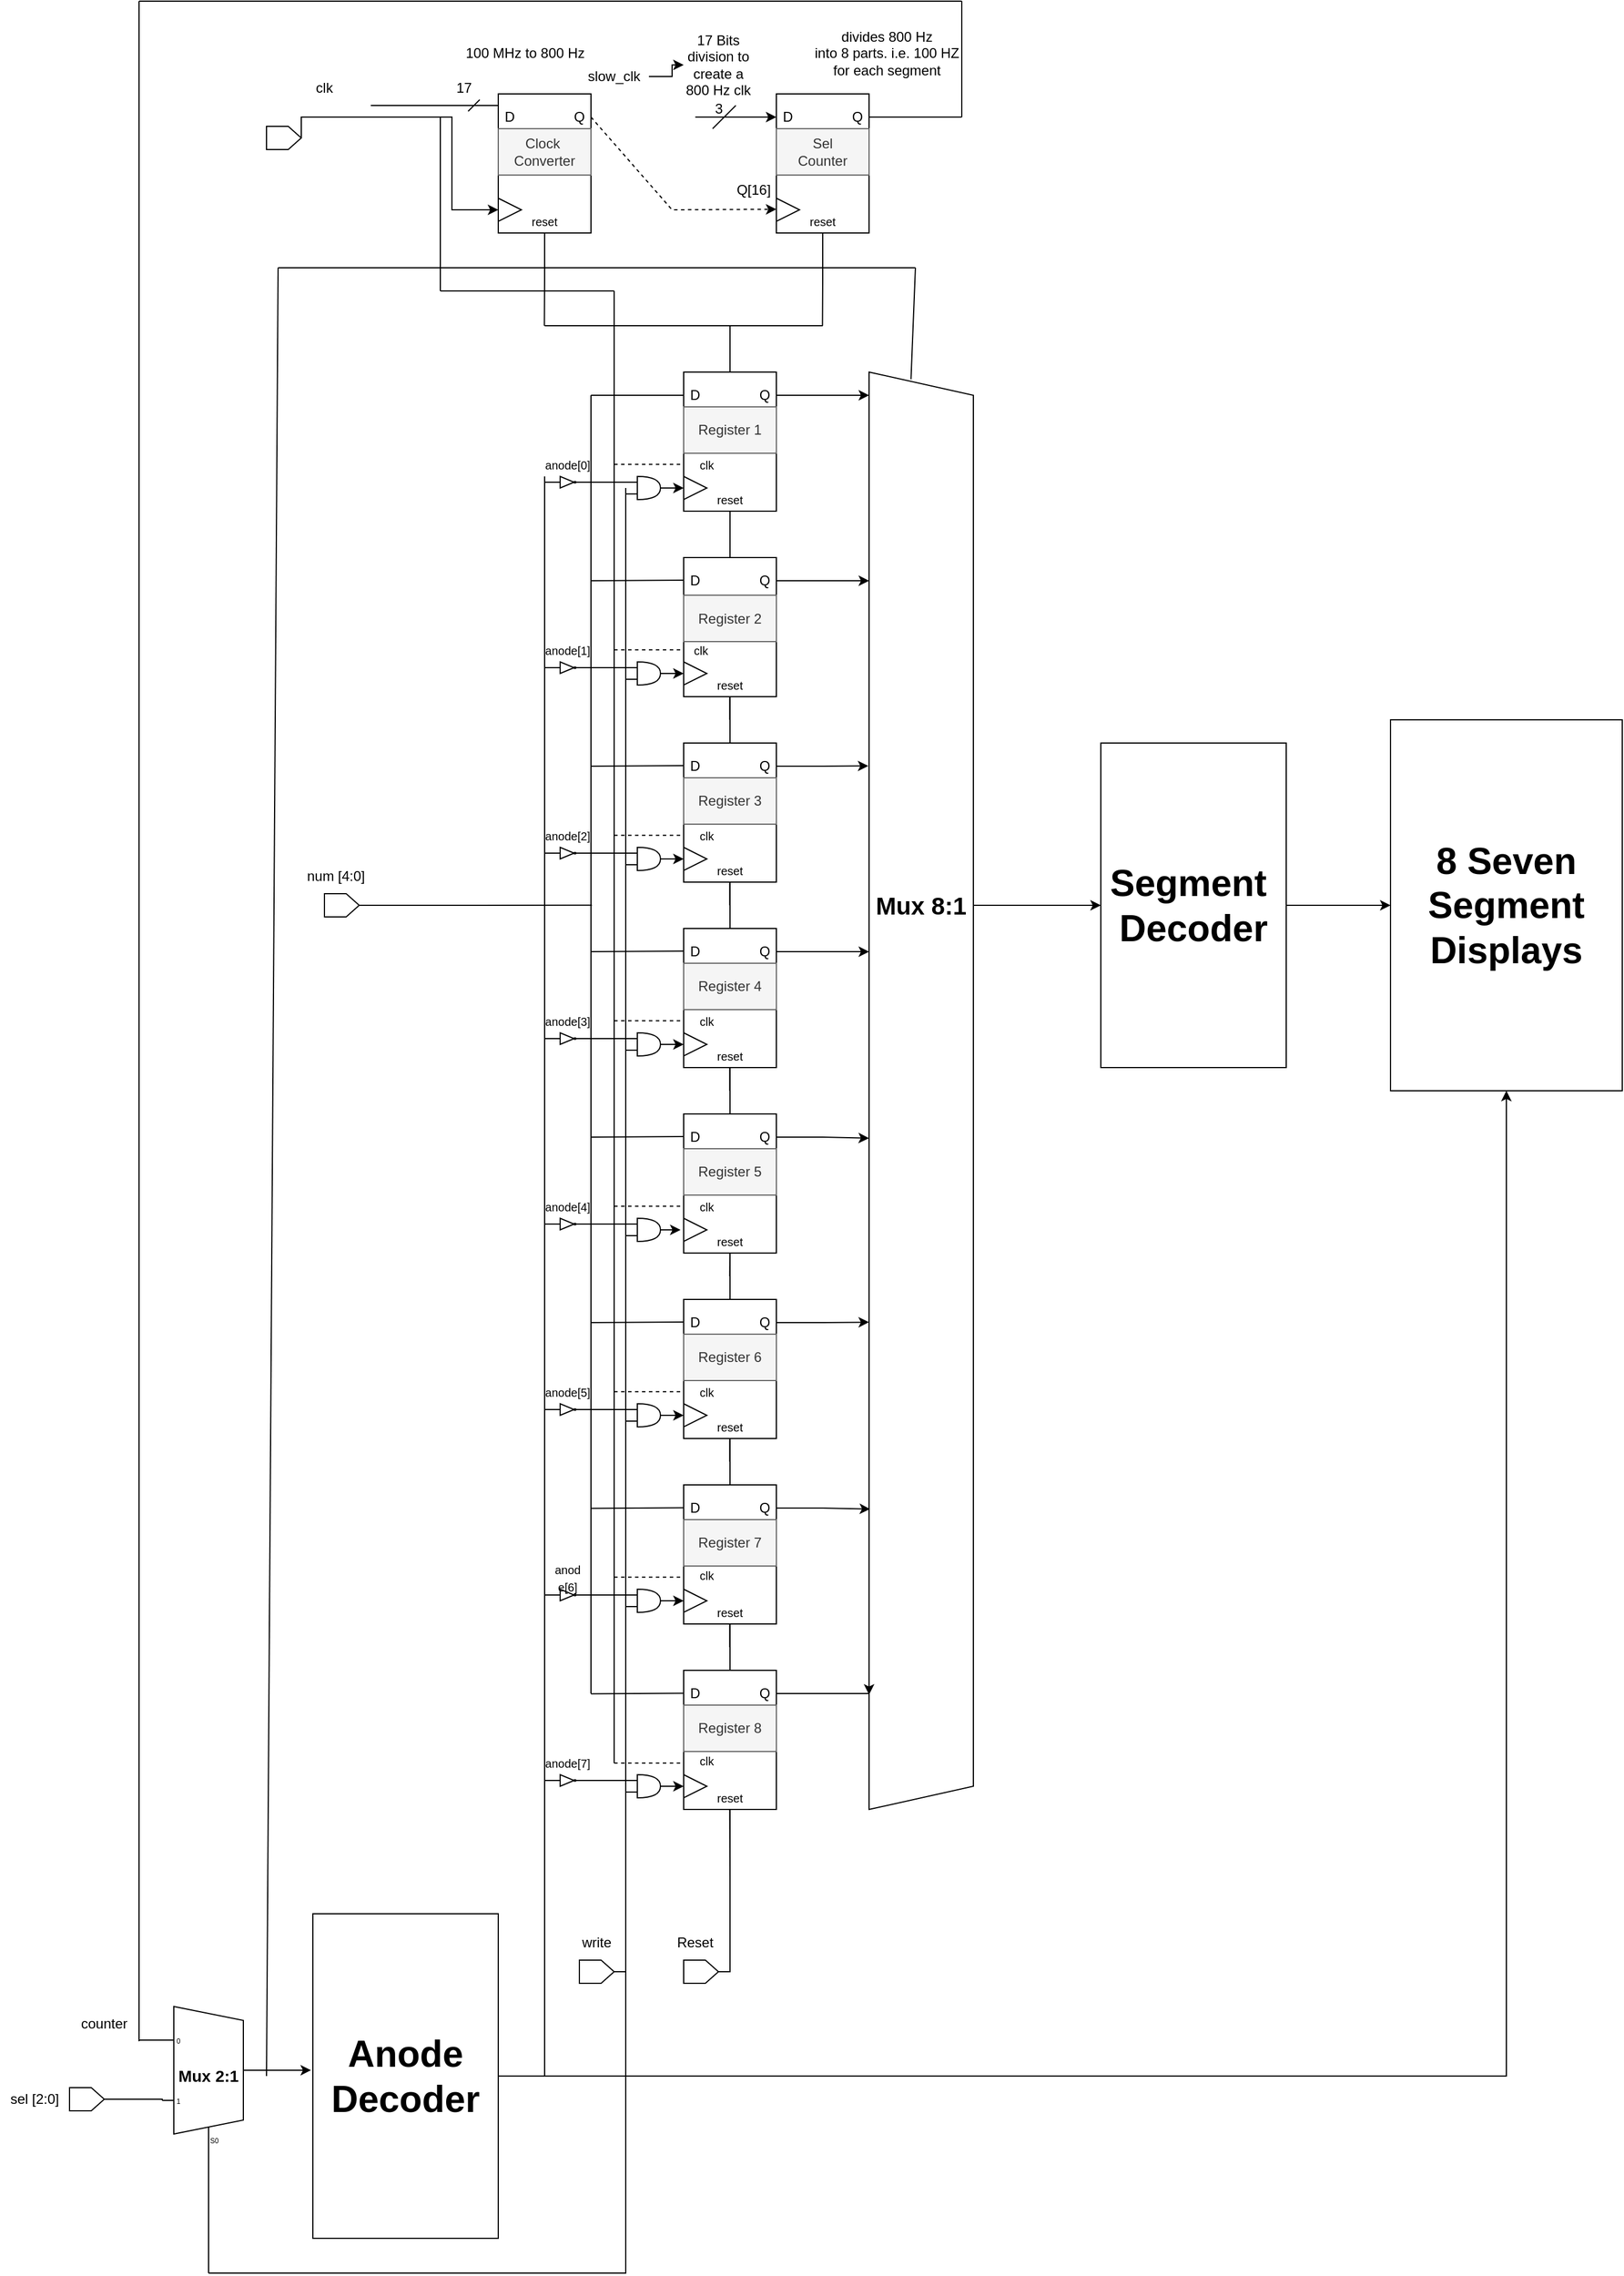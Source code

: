 <mxfile version="26.0.14">
  <diagram name="Page-1" id="QNApwTuPsYr5bKVM_J3w">
    <mxGraphModel dx="2600" dy="2105" grid="1" gridSize="10" guides="1" tooltips="1" connect="1" arrows="1" fold="1" page="1" pageScale="1" pageWidth="850" pageHeight="1100" math="0" shadow="0">
      <root>
        <mxCell id="0" />
        <mxCell id="1" parent="0" />
        <mxCell id="hrZorxmpzUfYt92OJYht-130" value="" style="endArrow=none;html=1;rounded=0;" parent="1" target="hrZorxmpzUfYt92OJYht-129" edge="1">
          <mxGeometry width="50" height="50" relative="1" as="geometry">
            <mxPoint x="80" y="1340" as="sourcePoint" />
            <mxPoint x="80" y="160" as="targetPoint" />
          </mxGeometry>
        </mxCell>
        <mxCell id="3E_9MiXMYjNajtzfh9yD-72" value="" style="endArrow=none;html=1;rounded=0;" parent="1" source="hrZorxmpzUfYt92OJYht-129" edge="1">
          <mxGeometry width="50" height="50" relative="1" as="geometry">
            <mxPoint x="80" y="1340" as="sourcePoint" />
            <mxPoint x="80" as="targetPoint" />
          </mxGeometry>
        </mxCell>
        <mxCell id="3E_9MiXMYjNajtzfh9yD-2" value="" style="rounded=0;whiteSpace=wrap;html=1;" parent="1" vertex="1">
          <mxGeometry x="40" y="200" width="80" height="120" as="geometry" />
        </mxCell>
        <mxCell id="3E_9MiXMYjNajtzfh9yD-3" value="" style="triangle;whiteSpace=wrap;html=1;" parent="1" vertex="1">
          <mxGeometry x="40" y="290" width="20" height="20" as="geometry" />
        </mxCell>
        <mxCell id="3E_9MiXMYjNajtzfh9yD-4" value="Q" style="text;html=1;align=center;verticalAlign=middle;whiteSpace=wrap;rounded=0;" parent="1" vertex="1">
          <mxGeometry x="100" y="210" width="20" height="20" as="geometry" />
        </mxCell>
        <mxCell id="3E_9MiXMYjNajtzfh9yD-5" value="D" style="text;html=1;align=center;verticalAlign=middle;whiteSpace=wrap;rounded=0;" parent="1" vertex="1">
          <mxGeometry x="40" y="210" width="20" height="20" as="geometry" />
        </mxCell>
        <mxCell id="3E_9MiXMYjNajtzfh9yD-6" value="" style="rounded=0;whiteSpace=wrap;html=1;" parent="1" vertex="1">
          <mxGeometry x="400" y="360" width="160" height="280" as="geometry" />
        </mxCell>
        <mxCell id="0s9CK68kyrURRxDeSk4i-10" style="edgeStyle=orthogonalEdgeStyle;rounded=0;orthogonalLoop=1;jettySize=auto;html=1;exitX=1;exitY=0.5;exitDx=0;exitDy=0;entryX=0;entryY=0.5;entryDx=0;entryDy=0;" parent="1" source="3E_9MiXMYjNajtzfh9yD-7" target="hrZorxmpzUfYt92OJYht-152" edge="1">
          <mxGeometry relative="1" as="geometry" />
        </mxCell>
        <mxCell id="3E_9MiXMYjNajtzfh9yD-7" value="&lt;b&gt;&lt;font style=&quot;font-size: 32px;&quot;&gt;Segment&amp;nbsp;&lt;/font&gt;&lt;/b&gt;&lt;div&gt;&lt;b&gt;&lt;font style=&quot;font-size: 32px;&quot;&gt;Decoder&lt;/font&gt;&lt;/b&gt;&lt;/div&gt;" style="text;html=1;align=center;verticalAlign=middle;whiteSpace=wrap;rounded=0;" parent="1" vertex="1">
          <mxGeometry x="400" y="360" width="160" height="280" as="geometry" />
        </mxCell>
        <mxCell id="3E_9MiXMYjNajtzfh9yD-26" value="" style="rounded=0;whiteSpace=wrap;html=1;" parent="1" vertex="1">
          <mxGeometry x="40" y="40" width="80" height="120" as="geometry" />
        </mxCell>
        <mxCell id="3E_9MiXMYjNajtzfh9yD-27" value="" style="triangle;whiteSpace=wrap;html=1;" parent="1" vertex="1">
          <mxGeometry x="40" y="130" width="20" height="20" as="geometry" />
        </mxCell>
        <mxCell id="3E_9MiXMYjNajtzfh9yD-28" value="Q" style="text;html=1;align=center;verticalAlign=middle;whiteSpace=wrap;rounded=0;" parent="1" vertex="1">
          <mxGeometry x="100" y="50" width="20" height="20" as="geometry" />
        </mxCell>
        <mxCell id="3E_9MiXMYjNajtzfh9yD-29" value="D" style="text;html=1;align=center;verticalAlign=middle;whiteSpace=wrap;rounded=0;" parent="1" vertex="1">
          <mxGeometry x="40" y="50" width="20" height="20" as="geometry" />
        </mxCell>
        <mxCell id="3E_9MiXMYjNajtzfh9yD-34" value="" style="rounded=0;whiteSpace=wrap;html=1;" parent="1" vertex="1">
          <mxGeometry x="40" y="520" width="80" height="120" as="geometry" />
        </mxCell>
        <mxCell id="3E_9MiXMYjNajtzfh9yD-35" value="" style="triangle;whiteSpace=wrap;html=1;" parent="1" vertex="1">
          <mxGeometry x="40" y="610" width="20" height="20" as="geometry" />
        </mxCell>
        <mxCell id="3E_9MiXMYjNajtzfh9yD-36" value="Q" style="text;html=1;align=center;verticalAlign=middle;whiteSpace=wrap;rounded=0;" parent="1" vertex="1">
          <mxGeometry x="100" y="530" width="20" height="20" as="geometry" />
        </mxCell>
        <mxCell id="3E_9MiXMYjNajtzfh9yD-37" value="D" style="text;html=1;align=center;verticalAlign=middle;whiteSpace=wrap;rounded=0;" parent="1" vertex="1">
          <mxGeometry x="40" y="530" width="20" height="20" as="geometry" />
        </mxCell>
        <mxCell id="3E_9MiXMYjNajtzfh9yD-38" value="" style="rounded=0;whiteSpace=wrap;html=1;" parent="1" vertex="1">
          <mxGeometry x="40" y="360" width="80" height="120" as="geometry" />
        </mxCell>
        <mxCell id="3E_9MiXMYjNajtzfh9yD-39" value="" style="triangle;whiteSpace=wrap;html=1;" parent="1" vertex="1">
          <mxGeometry x="40" y="450" width="20" height="20" as="geometry" />
        </mxCell>
        <mxCell id="3E_9MiXMYjNajtzfh9yD-40" value="Q" style="text;html=1;align=center;verticalAlign=middle;whiteSpace=wrap;rounded=0;" parent="1" vertex="1">
          <mxGeometry x="100" y="370" width="20" height="20" as="geometry" />
        </mxCell>
        <mxCell id="3E_9MiXMYjNajtzfh9yD-41" value="D" style="text;html=1;align=center;verticalAlign=middle;whiteSpace=wrap;rounded=0;" parent="1" vertex="1">
          <mxGeometry x="40" y="370" width="20" height="20" as="geometry" />
        </mxCell>
        <mxCell id="3E_9MiXMYjNajtzfh9yD-42" value="" style="rounded=0;whiteSpace=wrap;html=1;" parent="1" vertex="1">
          <mxGeometry x="40" y="840" width="80" height="120" as="geometry" />
        </mxCell>
        <mxCell id="3E_9MiXMYjNajtzfh9yD-43" value="" style="triangle;whiteSpace=wrap;html=1;" parent="1" vertex="1">
          <mxGeometry x="40" y="930" width="20" height="20" as="geometry" />
        </mxCell>
        <mxCell id="3E_9MiXMYjNajtzfh9yD-44" value="Q" style="text;html=1;align=center;verticalAlign=middle;whiteSpace=wrap;rounded=0;" parent="1" vertex="1">
          <mxGeometry x="100" y="850" width="20" height="20" as="geometry" />
        </mxCell>
        <mxCell id="3E_9MiXMYjNajtzfh9yD-45" value="D" style="text;html=1;align=center;verticalAlign=middle;whiteSpace=wrap;rounded=0;" parent="1" vertex="1">
          <mxGeometry x="40" y="850" width="20" height="20" as="geometry" />
        </mxCell>
        <mxCell id="3E_9MiXMYjNajtzfh9yD-49" value="" style="rounded=0;whiteSpace=wrap;html=1;" parent="1" vertex="1">
          <mxGeometry x="40" y="1160" width="80" height="120" as="geometry" />
        </mxCell>
        <mxCell id="3E_9MiXMYjNajtzfh9yD-50" value="" style="triangle;whiteSpace=wrap;html=1;" parent="1" vertex="1">
          <mxGeometry x="40" y="1250" width="20" height="20" as="geometry" />
        </mxCell>
        <mxCell id="3E_9MiXMYjNajtzfh9yD-51" value="Q" style="text;html=1;align=center;verticalAlign=middle;whiteSpace=wrap;rounded=0;" parent="1" vertex="1">
          <mxGeometry x="100" y="1170" width="20" height="20" as="geometry" />
        </mxCell>
        <mxCell id="3E_9MiXMYjNajtzfh9yD-52" value="D" style="text;html=1;align=center;verticalAlign=middle;whiteSpace=wrap;rounded=0;" parent="1" vertex="1">
          <mxGeometry x="40" y="1170" width="20" height="20" as="geometry" />
        </mxCell>
        <mxCell id="3E_9MiXMYjNajtzfh9yD-53" value="" style="rounded=0;whiteSpace=wrap;html=1;" parent="1" vertex="1">
          <mxGeometry x="40" y="1000" width="80" height="120" as="geometry" />
        </mxCell>
        <mxCell id="3E_9MiXMYjNajtzfh9yD-54" value="" style="triangle;whiteSpace=wrap;html=1;" parent="1" vertex="1">
          <mxGeometry x="40" y="1090" width="20" height="20" as="geometry" />
        </mxCell>
        <mxCell id="3E_9MiXMYjNajtzfh9yD-55" value="Q" style="text;html=1;align=center;verticalAlign=middle;whiteSpace=wrap;rounded=0;" parent="1" vertex="1">
          <mxGeometry x="100" y="1010" width="20" height="20" as="geometry" />
        </mxCell>
        <mxCell id="3E_9MiXMYjNajtzfh9yD-56" value="D" style="text;html=1;align=center;verticalAlign=middle;whiteSpace=wrap;rounded=0;" parent="1" vertex="1">
          <mxGeometry x="40" y="1010" width="20" height="20" as="geometry" />
        </mxCell>
        <mxCell id="3E_9MiXMYjNajtzfh9yD-58" value="" style="rounded=0;whiteSpace=wrap;html=1;" parent="1" vertex="1">
          <mxGeometry x="40" y="680" width="80" height="120" as="geometry" />
        </mxCell>
        <mxCell id="3E_9MiXMYjNajtzfh9yD-59" value="" style="triangle;whiteSpace=wrap;html=1;" parent="1" vertex="1">
          <mxGeometry x="40" y="770" width="20" height="20" as="geometry" />
        </mxCell>
        <mxCell id="3E_9MiXMYjNajtzfh9yD-60" value="Q" style="text;html=1;align=center;verticalAlign=middle;whiteSpace=wrap;rounded=0;" parent="1" vertex="1">
          <mxGeometry x="100" y="690" width="20" height="20" as="geometry" />
        </mxCell>
        <mxCell id="3E_9MiXMYjNajtzfh9yD-61" value="D" style="text;html=1;align=center;verticalAlign=middle;whiteSpace=wrap;rounded=0;" parent="1" vertex="1">
          <mxGeometry x="40" y="690" width="20" height="20" as="geometry" />
        </mxCell>
        <mxCell id="3E_9MiXMYjNajtzfh9yD-62" value="" style="endArrow=none;html=1;rounded=0;" parent="1" edge="1">
          <mxGeometry width="50" height="50" relative="1" as="geometry">
            <mxPoint x="-40" y="60" as="sourcePoint" />
            <mxPoint x="40" y="60" as="targetPoint" />
          </mxGeometry>
        </mxCell>
        <mxCell id="3E_9MiXMYjNajtzfh9yD-63" value="" style="endArrow=none;html=1;rounded=0;" parent="1" edge="1">
          <mxGeometry width="50" height="50" relative="1" as="geometry">
            <mxPoint x="-40" y="220" as="sourcePoint" />
            <mxPoint x="40" y="219.55" as="targetPoint" />
          </mxGeometry>
        </mxCell>
        <mxCell id="3E_9MiXMYjNajtzfh9yD-64" value="" style="endArrow=none;html=1;rounded=0;" parent="1" edge="1">
          <mxGeometry width="50" height="50" relative="1" as="geometry">
            <mxPoint x="-40" y="380" as="sourcePoint" />
            <mxPoint x="40" y="379.55" as="targetPoint" />
          </mxGeometry>
        </mxCell>
        <mxCell id="3E_9MiXMYjNajtzfh9yD-65" value="" style="endArrow=none;html=1;rounded=0;" parent="1" edge="1">
          <mxGeometry width="50" height="50" relative="1" as="geometry">
            <mxPoint x="-40" y="540" as="sourcePoint" />
            <mxPoint x="40" y="539.55" as="targetPoint" />
          </mxGeometry>
        </mxCell>
        <mxCell id="3E_9MiXMYjNajtzfh9yD-66" value="" style="endArrow=none;html=1;rounded=0;" parent="1" edge="1">
          <mxGeometry width="50" height="50" relative="1" as="geometry">
            <mxPoint x="-40" y="700" as="sourcePoint" />
            <mxPoint x="40" y="699.55" as="targetPoint" />
          </mxGeometry>
        </mxCell>
        <mxCell id="3E_9MiXMYjNajtzfh9yD-67" value="" style="endArrow=none;html=1;rounded=0;" parent="1" edge="1">
          <mxGeometry width="50" height="50" relative="1" as="geometry">
            <mxPoint x="-40" y="860" as="sourcePoint" />
            <mxPoint x="40" y="859.55" as="targetPoint" />
          </mxGeometry>
        </mxCell>
        <mxCell id="3E_9MiXMYjNajtzfh9yD-68" value="" style="endArrow=none;html=1;rounded=0;" parent="1" edge="1">
          <mxGeometry width="50" height="50" relative="1" as="geometry">
            <mxPoint x="-40" y="1020.21" as="sourcePoint" />
            <mxPoint x="40" y="1019.76" as="targetPoint" />
          </mxGeometry>
        </mxCell>
        <mxCell id="3E_9MiXMYjNajtzfh9yD-69" value="" style="endArrow=none;html=1;rounded=0;" parent="1" edge="1">
          <mxGeometry width="50" height="50" relative="1" as="geometry">
            <mxPoint x="-40" y="1180.21" as="sourcePoint" />
            <mxPoint x="40" y="1179.76" as="targetPoint" />
          </mxGeometry>
        </mxCell>
        <mxCell id="3E_9MiXMYjNajtzfh9yD-70" value="" style="endArrow=none;html=1;rounded=0;" parent="1" edge="1">
          <mxGeometry width="50" height="50" relative="1" as="geometry">
            <mxPoint x="-40" y="1180" as="sourcePoint" />
            <mxPoint x="-40" y="60" as="targetPoint" />
          </mxGeometry>
        </mxCell>
        <mxCell id="3E_9MiXMYjNajtzfh9yD-73" value="" style="endArrow=none;html=1;rounded=0;" parent="1" edge="1">
          <mxGeometry width="50" height="50" relative="1" as="geometry">
            <mxPoint x="79.76" y="340" as="sourcePoint" />
            <mxPoint x="79.76" y="320" as="targetPoint" />
          </mxGeometry>
        </mxCell>
        <mxCell id="3E_9MiXMYjNajtzfh9yD-74" value="" style="endArrow=none;html=1;rounded=0;" parent="1" edge="1">
          <mxGeometry width="50" height="50" relative="1" as="geometry">
            <mxPoint x="79.76" y="500" as="sourcePoint" />
            <mxPoint x="79.76" y="480" as="targetPoint" />
          </mxGeometry>
        </mxCell>
        <mxCell id="3E_9MiXMYjNajtzfh9yD-75" value="" style="endArrow=none;html=1;rounded=0;" parent="1" edge="1">
          <mxGeometry width="50" height="50" relative="1" as="geometry">
            <mxPoint x="79.76" y="660" as="sourcePoint" />
            <mxPoint x="79.76" y="640" as="targetPoint" />
          </mxGeometry>
        </mxCell>
        <mxCell id="3E_9MiXMYjNajtzfh9yD-76" value="" style="endArrow=none;html=1;rounded=0;" parent="1" source="hrZorxmpzUfYt92OJYht-127" edge="1">
          <mxGeometry width="50" height="50" relative="1" as="geometry">
            <mxPoint x="79.76" y="820" as="sourcePoint" />
            <mxPoint x="79.76" y="800" as="targetPoint" />
          </mxGeometry>
        </mxCell>
        <mxCell id="3E_9MiXMYjNajtzfh9yD-77" value="" style="endArrow=none;html=1;rounded=0;" parent="1" edge="1">
          <mxGeometry width="50" height="50" relative="1" as="geometry">
            <mxPoint x="79.76" y="980" as="sourcePoint" />
            <mxPoint x="79.76" y="960" as="targetPoint" />
          </mxGeometry>
        </mxCell>
        <mxCell id="3E_9MiXMYjNajtzfh9yD-78" value="" style="endArrow=none;html=1;rounded=0;" parent="1" edge="1">
          <mxGeometry width="50" height="50" relative="1" as="geometry">
            <mxPoint x="79.76" y="1140" as="sourcePoint" />
            <mxPoint x="79.76" y="1120" as="targetPoint" />
          </mxGeometry>
        </mxCell>
        <mxCell id="3E_9MiXMYjNajtzfh9yD-79" value="" style="endArrow=none;html=1;rounded=0;" parent="1" edge="1">
          <mxGeometry width="50" height="50" relative="1" as="geometry">
            <mxPoint x="80" y="1340" as="sourcePoint" />
            <mxPoint x="79.76" y="1280" as="targetPoint" />
          </mxGeometry>
        </mxCell>
        <mxCell id="3E_9MiXMYjNajtzfh9yD-92" value="Reset" style="text;html=1;align=center;verticalAlign=middle;whiteSpace=wrap;rounded=0;" parent="1" vertex="1">
          <mxGeometry x="20" y="1380" width="60" height="30" as="geometry" />
        </mxCell>
        <mxCell id="fLdhYFnEY7SlRoM0HyoD-1" value="" style="rounded=0;whiteSpace=wrap;html=1;" parent="1" vertex="1">
          <mxGeometry x="-280" y="1370" width="160" height="280" as="geometry" />
        </mxCell>
        <mxCell id="fLdhYFnEY7SlRoM0HyoD-2" value="&lt;b&gt;&lt;font style=&quot;font-size: 32px;&quot;&gt;Anode&lt;/font&gt;&lt;/b&gt;&lt;div&gt;&lt;b&gt;&lt;font style=&quot;font-size: 32px;&quot;&gt;Decoder&lt;/font&gt;&lt;/b&gt;&lt;/div&gt;" style="text;html=1;align=center;verticalAlign=middle;whiteSpace=wrap;rounded=0;" parent="1" vertex="1">
          <mxGeometry x="-280" y="1370" width="160" height="280" as="geometry" />
        </mxCell>
        <mxCell id="0s9CK68kyrURRxDeSk4i-14" style="edgeStyle=orthogonalEdgeStyle;rounded=0;orthogonalLoop=1;jettySize=auto;html=1;exitX=0.5;exitY=1;exitDx=0;exitDy=0;endArrow=none;startFill=0;" parent="1" source="joPWiXDW40LTHaIMjbx1-1" edge="1">
          <mxGeometry relative="1" as="geometry">
            <mxPoint x="-39.158" y="499.842" as="targetPoint" />
          </mxGeometry>
        </mxCell>
        <mxCell id="joPWiXDW40LTHaIMjbx1-1" value="" style="shape=offPageConnector;whiteSpace=wrap;html=1;direction=north;" parent="1" vertex="1">
          <mxGeometry x="-270" y="490" width="30" height="20" as="geometry" />
        </mxCell>
        <mxCell id="joPWiXDW40LTHaIMjbx1-2" value="num [4:0]" style="text;html=1;align=center;verticalAlign=middle;whiteSpace=wrap;rounded=0;" parent="1" vertex="1">
          <mxGeometry x="-290" y="460" width="60" height="30" as="geometry" />
        </mxCell>
        <mxCell id="joPWiXDW40LTHaIMjbx1-5" value="" style="shape=offPageConnector;whiteSpace=wrap;html=1;direction=north;" parent="1" vertex="1">
          <mxGeometry x="-490" y="1520" width="30" height="20" as="geometry" />
        </mxCell>
        <mxCell id="joPWiXDW40LTHaIMjbx1-6" value="sel [2:0]" style="text;html=1;align=center;verticalAlign=middle;whiteSpace=wrap;rounded=0;" parent="1" vertex="1">
          <mxGeometry x="-550" y="1515" width="60" height="30" as="geometry" />
        </mxCell>
        <mxCell id="joPWiXDW40LTHaIMjbx1-12" value="" style="shape=trapezoid;perimeter=trapezoidPerimeter;whiteSpace=wrap;html=1;fixedSize=1;direction=south;" parent="1" vertex="1">
          <mxGeometry x="200" y="40" width="90" height="1240" as="geometry" />
        </mxCell>
        <mxCell id="0s9CK68kyrURRxDeSk4i-11" style="edgeStyle=orthogonalEdgeStyle;rounded=0;orthogonalLoop=1;jettySize=auto;html=1;exitX=1;exitY=0.5;exitDx=0;exitDy=0;" parent="1" source="hrZorxmpzUfYt92OJYht-1" target="3E_9MiXMYjNajtzfh9yD-7" edge="1">
          <mxGeometry relative="1" as="geometry" />
        </mxCell>
        <mxCell id="hrZorxmpzUfYt92OJYht-1" value="&lt;b&gt;&lt;font style=&quot;font-size: 21px;&quot;&gt;Mux 8:1&lt;/font&gt;&lt;/b&gt;" style="text;html=1;align=center;verticalAlign=middle;whiteSpace=wrap;rounded=0;" parent="1" vertex="1">
          <mxGeometry x="200" y="480" width="90" height="40" as="geometry" />
        </mxCell>
        <mxCell id="hrZorxmpzUfYt92OJYht-2" style="edgeStyle=orthogonalEdgeStyle;rounded=0;orthogonalLoop=1;jettySize=auto;html=1;exitX=1;exitY=0.5;exitDx=0;exitDy=0;" parent="1" source="3E_9MiXMYjNajtzfh9yD-28" edge="1">
          <mxGeometry relative="1" as="geometry">
            <mxPoint x="200" y="60" as="targetPoint" />
          </mxGeometry>
        </mxCell>
        <mxCell id="hrZorxmpzUfYt92OJYht-4" style="edgeStyle=orthogonalEdgeStyle;rounded=0;orthogonalLoop=1;jettySize=auto;html=1;exitX=1;exitY=0.5;exitDx=0;exitDy=0;" parent="1" source="3E_9MiXMYjNajtzfh9yD-4" edge="1">
          <mxGeometry relative="1" as="geometry">
            <mxPoint x="200" y="220" as="targetPoint" />
          </mxGeometry>
        </mxCell>
        <mxCell id="hrZorxmpzUfYt92OJYht-5" style="edgeStyle=orthogonalEdgeStyle;rounded=0;orthogonalLoop=1;jettySize=auto;html=1;exitX=1;exitY=0.5;exitDx=0;exitDy=0;entryX=0.274;entryY=1.007;entryDx=0;entryDy=0;entryPerimeter=0;" parent="1" source="3E_9MiXMYjNajtzfh9yD-40" target="joPWiXDW40LTHaIMjbx1-12" edge="1">
          <mxGeometry relative="1" as="geometry" />
        </mxCell>
        <mxCell id="hrZorxmpzUfYt92OJYht-6" style="edgeStyle=orthogonalEdgeStyle;rounded=0;orthogonalLoop=1;jettySize=auto;html=1;exitX=1;exitY=0.5;exitDx=0;exitDy=0;" parent="1" source="3E_9MiXMYjNajtzfh9yD-36" edge="1">
          <mxGeometry relative="1" as="geometry">
            <mxPoint x="200" y="540" as="targetPoint" />
          </mxGeometry>
        </mxCell>
        <mxCell id="hrZorxmpzUfYt92OJYht-8" style="edgeStyle=orthogonalEdgeStyle;rounded=0;orthogonalLoop=1;jettySize=auto;html=1;exitX=1;exitY=0.5;exitDx=0;exitDy=0;entryX=0.533;entryY=1.001;entryDx=0;entryDy=0;entryPerimeter=0;" parent="1" source="3E_9MiXMYjNajtzfh9yD-60" target="joPWiXDW40LTHaIMjbx1-12" edge="1">
          <mxGeometry relative="1" as="geometry" />
        </mxCell>
        <mxCell id="hrZorxmpzUfYt92OJYht-9" style="edgeStyle=orthogonalEdgeStyle;rounded=0;orthogonalLoop=1;jettySize=auto;html=1;exitX=1;exitY=0.5;exitDx=0;exitDy=0;entryX=0.661;entryY=1.001;entryDx=0;entryDy=0;entryPerimeter=0;" parent="1" source="3E_9MiXMYjNajtzfh9yD-44" target="joPWiXDW40LTHaIMjbx1-12" edge="1">
          <mxGeometry relative="1" as="geometry" />
        </mxCell>
        <mxCell id="hrZorxmpzUfYt92OJYht-10" style="edgeStyle=orthogonalEdgeStyle;rounded=0;orthogonalLoop=1;jettySize=auto;html=1;exitX=1;exitY=0.5;exitDx=0;exitDy=0;entryX=0.791;entryY=0.99;entryDx=0;entryDy=0;entryPerimeter=0;" parent="1" source="3E_9MiXMYjNajtzfh9yD-55" target="joPWiXDW40LTHaIMjbx1-12" edge="1">
          <mxGeometry relative="1" as="geometry" />
        </mxCell>
        <mxCell id="hrZorxmpzUfYt92OJYht-12" style="edgeStyle=orthogonalEdgeStyle;rounded=0;orthogonalLoop=1;jettySize=auto;html=1;exitX=1;exitY=0.5;exitDx=0;exitDy=0;" parent="1" source="3E_9MiXMYjNajtzfh9yD-51" edge="1">
          <mxGeometry relative="1" as="geometry">
            <mxPoint x="200" y="1181" as="targetPoint" />
            <Array as="points">
              <mxPoint x="200" y="1180" />
            </Array>
          </mxGeometry>
        </mxCell>
        <mxCell id="hrZorxmpzUfYt92OJYht-16" value="" style="endArrow=none;html=1;rounded=0;" parent="1" edge="1">
          <mxGeometry width="50" height="50" relative="1" as="geometry">
            <mxPoint x="-80" y="1510" as="sourcePoint" />
            <mxPoint x="-80" y="130" as="targetPoint" />
          </mxGeometry>
        </mxCell>
        <mxCell id="3E_9MiXMYjNajtzfh9yD-91" value="" style="shape=offPageConnector;whiteSpace=wrap;html=1;direction=north;" parent="1" vertex="1">
          <mxGeometry x="40" y="1410" width="30" height="20" as="geometry" />
        </mxCell>
        <mxCell id="hrZorxmpzUfYt92OJYht-36" style="edgeStyle=orthogonalEdgeStyle;rounded=0;orthogonalLoop=1;jettySize=auto;html=1;exitX=1;exitY=0.5;exitDx=0;exitDy=0;exitPerimeter=0;entryX=0;entryY=0.5;entryDx=0;entryDy=0;" parent="1" source="hrZorxmpzUfYt92OJYht-19" target="3E_9MiXMYjNajtzfh9yD-27" edge="1">
          <mxGeometry relative="1" as="geometry" />
        </mxCell>
        <mxCell id="hrZorxmpzUfYt92OJYht-43" style="edgeStyle=orthogonalEdgeStyle;rounded=0;orthogonalLoop=1;jettySize=auto;html=1;exitX=0;exitY=0.75;exitDx=0;exitDy=0;exitPerimeter=0;entryX=0;entryY=0.75;entryDx=0;entryDy=0;entryPerimeter=0;endArrow=none;startFill=0;" parent="1" target="hrZorxmpzUfYt92OJYht-19" edge="1">
          <mxGeometry relative="1" as="geometry">
            <mxPoint x="-10" y="145.116" as="sourcePoint" />
          </mxGeometry>
        </mxCell>
        <mxCell id="hrZorxmpzUfYt92OJYht-19" value="" style="shape=or;whiteSpace=wrap;html=1;" parent="1" vertex="1">
          <mxGeometry y="130" width="20" height="20" as="geometry" />
        </mxCell>
        <mxCell id="hrZorxmpzUfYt92OJYht-30" style="edgeStyle=orthogonalEdgeStyle;rounded=0;orthogonalLoop=1;jettySize=auto;html=1;exitX=1;exitY=0.5;exitDx=0;exitDy=0;exitPerimeter=0;entryX=0;entryY=0.5;entryDx=0;entryDy=0;" parent="1" source="hrZorxmpzUfYt92OJYht-20" target="3E_9MiXMYjNajtzfh9yD-50" edge="1">
          <mxGeometry relative="1" as="geometry" />
        </mxCell>
        <mxCell id="hrZorxmpzUfYt92OJYht-76" style="edgeStyle=orthogonalEdgeStyle;rounded=0;orthogonalLoop=1;jettySize=auto;html=1;exitX=0;exitY=0.75;exitDx=0;exitDy=0;exitPerimeter=0;endArrow=none;startFill=0;" parent="1" source="hrZorxmpzUfYt92OJYht-20" edge="1">
          <mxGeometry relative="1" as="geometry">
            <mxPoint x="-10" y="1264.944" as="targetPoint" />
          </mxGeometry>
        </mxCell>
        <mxCell id="hrZorxmpzUfYt92OJYht-20" value="" style="shape=or;whiteSpace=wrap;html=1;" parent="1" vertex="1">
          <mxGeometry y="1250" width="20" height="20" as="geometry" />
        </mxCell>
        <mxCell id="hrZorxmpzUfYt92OJYht-31" style="edgeStyle=orthogonalEdgeStyle;rounded=0;orthogonalLoop=1;jettySize=auto;html=1;exitX=1;exitY=0.5;exitDx=0;exitDy=0;exitPerimeter=0;entryX=0;entryY=0.5;entryDx=0;entryDy=0;" parent="1" source="hrZorxmpzUfYt92OJYht-21" target="3E_9MiXMYjNajtzfh9yD-54" edge="1">
          <mxGeometry relative="1" as="geometry" />
        </mxCell>
        <mxCell id="hrZorxmpzUfYt92OJYht-73" style="edgeStyle=orthogonalEdgeStyle;rounded=0;orthogonalLoop=1;jettySize=auto;html=1;exitX=0;exitY=0.75;exitDx=0;exitDy=0;exitPerimeter=0;endArrow=none;startFill=0;" parent="1" source="hrZorxmpzUfYt92OJYht-21" edge="1">
          <mxGeometry relative="1" as="geometry">
            <mxPoint x="-10" y="1104.944" as="targetPoint" />
          </mxGeometry>
        </mxCell>
        <mxCell id="hrZorxmpzUfYt92OJYht-21" value="" style="shape=or;whiteSpace=wrap;html=1;" parent="1" vertex="1">
          <mxGeometry y="1090" width="20" height="20" as="geometry" />
        </mxCell>
        <mxCell id="hrZorxmpzUfYt92OJYht-71" style="edgeStyle=orthogonalEdgeStyle;rounded=0;orthogonalLoop=1;jettySize=auto;html=1;exitX=0;exitY=0.75;exitDx=0;exitDy=0;exitPerimeter=0;endArrow=none;startFill=0;" parent="1" source="hrZorxmpzUfYt92OJYht-22" edge="1">
          <mxGeometry relative="1" as="geometry">
            <mxPoint x="-10" y="784.944" as="targetPoint" />
          </mxGeometry>
        </mxCell>
        <mxCell id="hrZorxmpzUfYt92OJYht-22" value="" style="shape=or;whiteSpace=wrap;html=1;" parent="1" vertex="1">
          <mxGeometry y="770" width="20" height="20" as="geometry" />
        </mxCell>
        <mxCell id="hrZorxmpzUfYt92OJYht-32" style="edgeStyle=orthogonalEdgeStyle;rounded=0;orthogonalLoop=1;jettySize=auto;html=1;exitX=1;exitY=0.5;exitDx=0;exitDy=0;exitPerimeter=0;entryX=0;entryY=0.5;entryDx=0;entryDy=0;" parent="1" source="hrZorxmpzUfYt92OJYht-23" target="3E_9MiXMYjNajtzfh9yD-43" edge="1">
          <mxGeometry relative="1" as="geometry" />
        </mxCell>
        <mxCell id="hrZorxmpzUfYt92OJYht-72" style="edgeStyle=orthogonalEdgeStyle;rounded=0;orthogonalLoop=1;jettySize=auto;html=1;exitX=0;exitY=0.75;exitDx=0;exitDy=0;exitPerimeter=0;endArrow=none;startFill=0;" parent="1" source="hrZorxmpzUfYt92OJYht-23" edge="1">
          <mxGeometry relative="1" as="geometry">
            <mxPoint x="-10" y="944.944" as="targetPoint" />
          </mxGeometry>
        </mxCell>
        <mxCell id="hrZorxmpzUfYt92OJYht-23" value="" style="shape=or;whiteSpace=wrap;html=1;" parent="1" vertex="1">
          <mxGeometry y="930" width="20" height="20" as="geometry" />
        </mxCell>
        <mxCell id="hrZorxmpzUfYt92OJYht-34" style="edgeStyle=orthogonalEdgeStyle;rounded=0;orthogonalLoop=1;jettySize=auto;html=1;exitX=1;exitY=0.5;exitDx=0;exitDy=0;exitPerimeter=0;entryX=0;entryY=0.5;entryDx=0;entryDy=0;" parent="1" source="hrZorxmpzUfYt92OJYht-24" target="3E_9MiXMYjNajtzfh9yD-35" edge="1">
          <mxGeometry relative="1" as="geometry" />
        </mxCell>
        <mxCell id="hrZorxmpzUfYt92OJYht-70" style="edgeStyle=orthogonalEdgeStyle;rounded=0;orthogonalLoop=1;jettySize=auto;html=1;exitX=0;exitY=0.75;exitDx=0;exitDy=0;exitPerimeter=0;endArrow=none;startFill=0;" parent="1" source="hrZorxmpzUfYt92OJYht-24" edge="1">
          <mxGeometry relative="1" as="geometry">
            <mxPoint x="-10" y="624.944" as="targetPoint" />
          </mxGeometry>
        </mxCell>
        <mxCell id="hrZorxmpzUfYt92OJYht-24" value="" style="shape=or;whiteSpace=wrap;html=1;" parent="1" vertex="1">
          <mxGeometry y="610" width="20" height="20" as="geometry" />
        </mxCell>
        <mxCell id="hrZorxmpzUfYt92OJYht-35" style="edgeStyle=orthogonalEdgeStyle;rounded=0;orthogonalLoop=1;jettySize=auto;html=1;exitX=1;exitY=0.5;exitDx=0;exitDy=0;exitPerimeter=0;entryX=0;entryY=0.5;entryDx=0;entryDy=0;" parent="1" source="hrZorxmpzUfYt92OJYht-25" target="3E_9MiXMYjNajtzfh9yD-39" edge="1">
          <mxGeometry relative="1" as="geometry" />
        </mxCell>
        <mxCell id="hrZorxmpzUfYt92OJYht-69" style="edgeStyle=orthogonalEdgeStyle;rounded=0;orthogonalLoop=1;jettySize=auto;html=1;exitX=0;exitY=0.75;exitDx=0;exitDy=0;exitPerimeter=0;endArrow=none;startFill=0;" parent="1" source="hrZorxmpzUfYt92OJYht-25" edge="1">
          <mxGeometry relative="1" as="geometry">
            <mxPoint x="-10" y="464.944" as="targetPoint" />
          </mxGeometry>
        </mxCell>
        <mxCell id="hrZorxmpzUfYt92OJYht-25" value="" style="shape=or;whiteSpace=wrap;html=1;" parent="1" vertex="1">
          <mxGeometry y="450" width="20" height="20" as="geometry" />
        </mxCell>
        <mxCell id="hrZorxmpzUfYt92OJYht-37" style="edgeStyle=orthogonalEdgeStyle;rounded=0;orthogonalLoop=1;jettySize=auto;html=1;exitX=1;exitY=0.5;exitDx=0;exitDy=0;exitPerimeter=0;entryX=0;entryY=0.5;entryDx=0;entryDy=0;" parent="1" source="hrZorxmpzUfYt92OJYht-26" target="3E_9MiXMYjNajtzfh9yD-3" edge="1">
          <mxGeometry relative="1" as="geometry" />
        </mxCell>
        <mxCell id="hrZorxmpzUfYt92OJYht-68" style="edgeStyle=orthogonalEdgeStyle;rounded=0;orthogonalLoop=1;jettySize=auto;html=1;exitX=0;exitY=0.75;exitDx=0;exitDy=0;exitPerimeter=0;endArrow=none;startFill=0;" parent="1" source="hrZorxmpzUfYt92OJYht-26" edge="1">
          <mxGeometry relative="1" as="geometry">
            <mxPoint x="-10" y="304.944" as="targetPoint" />
          </mxGeometry>
        </mxCell>
        <mxCell id="hrZorxmpzUfYt92OJYht-26" value="" style="shape=or;whiteSpace=wrap;html=1;" parent="1" vertex="1">
          <mxGeometry y="290" width="20" height="20" as="geometry" />
        </mxCell>
        <mxCell id="hrZorxmpzUfYt92OJYht-29" value="" style="endArrow=none;html=1;rounded=0;exitX=0.5;exitY=1;exitDx=0;exitDy=0;" parent="1" source="3E_9MiXMYjNajtzfh9yD-91" edge="1">
          <mxGeometry width="50" height="50" relative="1" as="geometry">
            <mxPoint x="-100" y="1190" as="sourcePoint" />
            <mxPoint x="80" y="1340" as="targetPoint" />
            <Array as="points">
              <mxPoint x="80" y="1420" />
            </Array>
          </mxGeometry>
        </mxCell>
        <mxCell id="hrZorxmpzUfYt92OJYht-33" style="edgeStyle=orthogonalEdgeStyle;rounded=0;orthogonalLoop=1;jettySize=auto;html=1;exitX=1;exitY=0.5;exitDx=0;exitDy=0;exitPerimeter=0;entryX=-0.137;entryY=0.458;entryDx=0;entryDy=0;entryPerimeter=0;" parent="1" source="hrZorxmpzUfYt92OJYht-22" target="3E_9MiXMYjNajtzfh9yD-59" edge="1">
          <mxGeometry relative="1" as="geometry" />
        </mxCell>
        <mxCell id="hrZorxmpzUfYt92OJYht-38" value="" style="shape=offPageConnector;whiteSpace=wrap;html=1;direction=north;" parent="1" vertex="1">
          <mxGeometry x="-50" y="1410" width="30" height="20" as="geometry" />
        </mxCell>
        <mxCell id="hrZorxmpzUfYt92OJYht-39" value="write" style="text;html=1;align=center;verticalAlign=middle;whiteSpace=wrap;rounded=0;" parent="1" vertex="1">
          <mxGeometry x="-65" y="1380" width="60" height="30" as="geometry" />
        </mxCell>
        <mxCell id="hrZorxmpzUfYt92OJYht-40" value="" style="endArrow=none;html=1;rounded=0;" parent="1" edge="1">
          <mxGeometry width="50" height="50" relative="1" as="geometry">
            <mxPoint x="-20" y="1420" as="sourcePoint" />
            <mxPoint x="-10" y="1420" as="targetPoint" />
          </mxGeometry>
        </mxCell>
        <mxCell id="hrZorxmpzUfYt92OJYht-41" value="" style="endArrow=none;html=1;rounded=0;" parent="1" edge="1">
          <mxGeometry width="50" height="50" relative="1" as="geometry">
            <mxPoint x="-10" y="1420" as="sourcePoint" />
            <mxPoint x="-10" y="140" as="targetPoint" />
          </mxGeometry>
        </mxCell>
        <mxCell id="hrZorxmpzUfYt92OJYht-46" style="edgeStyle=orthogonalEdgeStyle;rounded=0;orthogonalLoop=1;jettySize=auto;html=1;exitX=0;exitY=0.5;exitDx=0;exitDy=0;exitPerimeter=0;endArrow=none;startFill=0;" parent="1" source="hrZorxmpzUfYt92OJYht-44" edge="1">
          <mxGeometry relative="1" as="geometry">
            <mxPoint x="-80" y="135.037" as="targetPoint" />
          </mxGeometry>
        </mxCell>
        <mxCell id="hrZorxmpzUfYt92OJYht-44" value="" style="verticalLabelPosition=bottom;shadow=0;dashed=0;align=center;html=1;verticalAlign=top;shape=mxgraph.electrical.logic_gates.inverter_2" parent="1" vertex="1">
          <mxGeometry x="-70" y="130" width="20" height="10" as="geometry" />
        </mxCell>
        <mxCell id="hrZorxmpzUfYt92OJYht-47" style="edgeStyle=orthogonalEdgeStyle;rounded=0;orthogonalLoop=1;jettySize=auto;html=1;exitX=1;exitY=0.5;exitDx=0;exitDy=0;exitPerimeter=0;entryX=0;entryY=0.25;entryDx=0;entryDy=0;entryPerimeter=0;endArrow=none;startFill=0;" parent="1" source="hrZorxmpzUfYt92OJYht-44" target="hrZorxmpzUfYt92OJYht-19" edge="1">
          <mxGeometry relative="1" as="geometry" />
        </mxCell>
        <mxCell id="hrZorxmpzUfYt92OJYht-67" style="edgeStyle=orthogonalEdgeStyle;rounded=0;orthogonalLoop=1;jettySize=auto;html=1;exitX=0;exitY=0.5;exitDx=0;exitDy=0;exitPerimeter=0;endArrow=none;startFill=0;" parent="1" source="hrZorxmpzUfYt92OJYht-48" edge="1">
          <mxGeometry relative="1" as="geometry">
            <mxPoint x="-80" y="295.037" as="targetPoint" />
          </mxGeometry>
        </mxCell>
        <mxCell id="hrZorxmpzUfYt92OJYht-48" value="" style="verticalLabelPosition=bottom;shadow=0;dashed=0;align=center;html=1;verticalAlign=top;shape=mxgraph.electrical.logic_gates.inverter_2" parent="1" vertex="1">
          <mxGeometry x="-70" y="290" width="20" height="10" as="geometry" />
        </mxCell>
        <mxCell id="hrZorxmpzUfYt92OJYht-65" style="edgeStyle=orthogonalEdgeStyle;rounded=0;orthogonalLoop=1;jettySize=auto;html=1;exitX=0;exitY=0.5;exitDx=0;exitDy=0;exitPerimeter=0;endArrow=none;startFill=0;" parent="1" source="hrZorxmpzUfYt92OJYht-49" edge="1">
          <mxGeometry relative="1" as="geometry">
            <mxPoint x="-80" y="455.037" as="targetPoint" />
          </mxGeometry>
        </mxCell>
        <mxCell id="hrZorxmpzUfYt92OJYht-49" value="" style="verticalLabelPosition=bottom;shadow=0;dashed=0;align=center;html=1;verticalAlign=top;shape=mxgraph.electrical.logic_gates.inverter_2" parent="1" vertex="1">
          <mxGeometry x="-70" y="450" width="20" height="10" as="geometry" />
        </mxCell>
        <mxCell id="hrZorxmpzUfYt92OJYht-63" style="edgeStyle=orthogonalEdgeStyle;rounded=0;orthogonalLoop=1;jettySize=auto;html=1;exitX=0;exitY=0.5;exitDx=0;exitDy=0;exitPerimeter=0;endArrow=none;startFill=0;" parent="1" source="hrZorxmpzUfYt92OJYht-50" edge="1">
          <mxGeometry relative="1" as="geometry">
            <mxPoint x="-80" y="615.037" as="targetPoint" />
          </mxGeometry>
        </mxCell>
        <mxCell id="hrZorxmpzUfYt92OJYht-50" value="" style="verticalLabelPosition=bottom;shadow=0;dashed=0;align=center;html=1;verticalAlign=top;shape=mxgraph.electrical.logic_gates.inverter_2" parent="1" vertex="1">
          <mxGeometry x="-70" y="610" width="20" height="10" as="geometry" />
        </mxCell>
        <mxCell id="hrZorxmpzUfYt92OJYht-61" style="edgeStyle=orthogonalEdgeStyle;rounded=0;orthogonalLoop=1;jettySize=auto;html=1;exitX=0;exitY=0.5;exitDx=0;exitDy=0;exitPerimeter=0;endArrow=none;startFill=0;" parent="1" source="hrZorxmpzUfYt92OJYht-51" edge="1">
          <mxGeometry relative="1" as="geometry">
            <mxPoint x="-80" y="775.037" as="targetPoint" />
          </mxGeometry>
        </mxCell>
        <mxCell id="hrZorxmpzUfYt92OJYht-51" value="" style="verticalLabelPosition=bottom;shadow=0;dashed=0;align=center;html=1;verticalAlign=top;shape=mxgraph.electrical.logic_gates.inverter_2" parent="1" vertex="1">
          <mxGeometry x="-70" y="770" width="20" height="10" as="geometry" />
        </mxCell>
        <mxCell id="hrZorxmpzUfYt92OJYht-59" style="edgeStyle=orthogonalEdgeStyle;rounded=0;orthogonalLoop=1;jettySize=auto;html=1;exitX=0;exitY=0.5;exitDx=0;exitDy=0;exitPerimeter=0;endArrow=none;startFill=0;" parent="1" source="hrZorxmpzUfYt92OJYht-52" edge="1">
          <mxGeometry relative="1" as="geometry">
            <mxPoint x="-80" y="935.037" as="targetPoint" />
          </mxGeometry>
        </mxCell>
        <mxCell id="hrZorxmpzUfYt92OJYht-52" value="" style="verticalLabelPosition=bottom;shadow=0;dashed=0;align=center;html=1;verticalAlign=top;shape=mxgraph.electrical.logic_gates.inverter_2" parent="1" vertex="1">
          <mxGeometry x="-70" y="930" width="20" height="10" as="geometry" />
        </mxCell>
        <mxCell id="hrZorxmpzUfYt92OJYht-75" style="edgeStyle=orthogonalEdgeStyle;rounded=0;orthogonalLoop=1;jettySize=auto;html=1;exitX=0;exitY=0.5;exitDx=0;exitDy=0;exitPerimeter=0;endArrow=none;startFill=0;" parent="1" source="hrZorxmpzUfYt92OJYht-53" edge="1">
          <mxGeometry relative="1" as="geometry">
            <mxPoint x="-80" y="1095.037" as="targetPoint" />
          </mxGeometry>
        </mxCell>
        <mxCell id="hrZorxmpzUfYt92OJYht-53" value="" style="verticalLabelPosition=bottom;shadow=0;dashed=0;align=center;html=1;verticalAlign=top;shape=mxgraph.electrical.logic_gates.inverter_2" parent="1" vertex="1">
          <mxGeometry x="-70" y="1090" width="20" height="10" as="geometry" />
        </mxCell>
        <mxCell id="hrZorxmpzUfYt92OJYht-57" style="edgeStyle=orthogonalEdgeStyle;rounded=0;orthogonalLoop=1;jettySize=auto;html=1;exitX=0;exitY=0.5;exitDx=0;exitDy=0;exitPerimeter=0;endArrow=none;startFill=0;" parent="1" source="hrZorxmpzUfYt92OJYht-54" edge="1">
          <mxGeometry relative="1" as="geometry">
            <mxPoint x="-80" y="1255.037" as="targetPoint" />
          </mxGeometry>
        </mxCell>
        <mxCell id="hrZorxmpzUfYt92OJYht-54" value="" style="verticalLabelPosition=bottom;shadow=0;dashed=0;align=center;html=1;verticalAlign=top;shape=mxgraph.electrical.logic_gates.inverter_2" parent="1" vertex="1">
          <mxGeometry x="-70" y="1250" width="20" height="10" as="geometry" />
        </mxCell>
        <mxCell id="hrZorxmpzUfYt92OJYht-56" style="edgeStyle=orthogonalEdgeStyle;rounded=0;orthogonalLoop=1;jettySize=auto;html=1;exitX=1;exitY=0.5;exitDx=0;exitDy=0;exitPerimeter=0;entryX=0;entryY=0.25;entryDx=0;entryDy=0;entryPerimeter=0;endArrow=none;startFill=0;" parent="1" source="hrZorxmpzUfYt92OJYht-54" target="hrZorxmpzUfYt92OJYht-20" edge="1">
          <mxGeometry relative="1" as="geometry" />
        </mxCell>
        <mxCell id="hrZorxmpzUfYt92OJYht-58" style="edgeStyle=orthogonalEdgeStyle;rounded=0;orthogonalLoop=1;jettySize=auto;html=1;exitX=1;exitY=0.5;exitDx=0;exitDy=0;exitPerimeter=0;entryX=0;entryY=0.25;entryDx=0;entryDy=0;entryPerimeter=0;endArrow=none;startFill=0;" parent="1" source="hrZorxmpzUfYt92OJYht-52" target="hrZorxmpzUfYt92OJYht-23" edge="1">
          <mxGeometry relative="1" as="geometry" />
        </mxCell>
        <mxCell id="hrZorxmpzUfYt92OJYht-60" style="edgeStyle=orthogonalEdgeStyle;rounded=0;orthogonalLoop=1;jettySize=auto;html=1;exitX=0;exitY=0.25;exitDx=0;exitDy=0;exitPerimeter=0;entryX=1;entryY=0.5;entryDx=0;entryDy=0;entryPerimeter=0;endArrow=none;startFill=0;" parent="1" source="hrZorxmpzUfYt92OJYht-22" target="hrZorxmpzUfYt92OJYht-51" edge="1">
          <mxGeometry relative="1" as="geometry" />
        </mxCell>
        <mxCell id="hrZorxmpzUfYt92OJYht-62" style="edgeStyle=orthogonalEdgeStyle;rounded=0;orthogonalLoop=1;jettySize=auto;html=1;exitX=0;exitY=0.25;exitDx=0;exitDy=0;exitPerimeter=0;entryX=1;entryY=0.5;entryDx=0;entryDy=0;entryPerimeter=0;endArrow=none;startFill=0;" parent="1" source="hrZorxmpzUfYt92OJYht-24" target="hrZorxmpzUfYt92OJYht-50" edge="1">
          <mxGeometry relative="1" as="geometry" />
        </mxCell>
        <mxCell id="hrZorxmpzUfYt92OJYht-64" style="edgeStyle=orthogonalEdgeStyle;rounded=0;orthogonalLoop=1;jettySize=auto;html=1;exitX=0;exitY=0.25;exitDx=0;exitDy=0;exitPerimeter=0;entryX=1;entryY=0.5;entryDx=0;entryDy=0;entryPerimeter=0;endArrow=none;startFill=0;" parent="1" source="hrZorxmpzUfYt92OJYht-25" target="hrZorxmpzUfYt92OJYht-49" edge="1">
          <mxGeometry relative="1" as="geometry" />
        </mxCell>
        <mxCell id="hrZorxmpzUfYt92OJYht-66" style="edgeStyle=orthogonalEdgeStyle;rounded=0;orthogonalLoop=1;jettySize=auto;html=1;exitX=0;exitY=0.25;exitDx=0;exitDy=0;exitPerimeter=0;entryX=1;entryY=0.5;entryDx=0;entryDy=0;entryPerimeter=0;endArrow=none;startFill=0;" parent="1" source="hrZorxmpzUfYt92OJYht-26" target="hrZorxmpzUfYt92OJYht-48" edge="1">
          <mxGeometry relative="1" as="geometry" />
        </mxCell>
        <mxCell id="hrZorxmpzUfYt92OJYht-74" style="edgeStyle=orthogonalEdgeStyle;rounded=0;orthogonalLoop=1;jettySize=auto;html=1;exitX=0;exitY=0.25;exitDx=0;exitDy=0;exitPerimeter=0;entryX=1;entryY=0.5;entryDx=0;entryDy=0;entryPerimeter=0;endArrow=none;startFill=0;" parent="1" source="hrZorxmpzUfYt92OJYht-21" target="hrZorxmpzUfYt92OJYht-53" edge="1">
          <mxGeometry relative="1" as="geometry" />
        </mxCell>
        <mxCell id="hrZorxmpzUfYt92OJYht-79" value="&lt;font style=&quot;font-size: 10px;&quot;&gt;anode[1]&lt;/font&gt;" style="text;html=1;align=center;verticalAlign=middle;whiteSpace=wrap;rounded=0;" parent="1" vertex="1">
          <mxGeometry x="-80" y="270" width="40" height="20" as="geometry" />
        </mxCell>
        <mxCell id="hrZorxmpzUfYt92OJYht-80" value="&lt;font style=&quot;font-size: 10px;&quot;&gt;anode[0]&lt;/font&gt;" style="text;html=1;align=center;verticalAlign=middle;whiteSpace=wrap;rounded=0;" parent="1" vertex="1">
          <mxGeometry x="-80" y="110" width="40" height="20" as="geometry" />
        </mxCell>
        <mxCell id="hrZorxmpzUfYt92OJYht-81" value="&lt;font style=&quot;font-size: 10px;&quot;&gt;anode[2]&lt;/font&gt;" style="text;html=1;align=center;verticalAlign=middle;whiteSpace=wrap;rounded=0;" parent="1" vertex="1">
          <mxGeometry x="-80" y="430" width="40" height="20" as="geometry" />
        </mxCell>
        <mxCell id="hrZorxmpzUfYt92OJYht-82" value="&lt;font style=&quot;font-size: 10px;&quot;&gt;anode[3]&lt;/font&gt;" style="text;html=1;align=center;verticalAlign=middle;whiteSpace=wrap;rounded=0;" parent="1" vertex="1">
          <mxGeometry x="-80" y="590" width="40" height="20" as="geometry" />
        </mxCell>
        <mxCell id="hrZorxmpzUfYt92OJYht-83" value="&lt;font style=&quot;font-size: 10px;&quot;&gt;anode[4]&lt;/font&gt;" style="text;html=1;align=center;verticalAlign=middle;whiteSpace=wrap;rounded=0;" parent="1" vertex="1">
          <mxGeometry x="-80" y="750" width="40" height="20" as="geometry" />
        </mxCell>
        <mxCell id="hrZorxmpzUfYt92OJYht-84" value="&lt;font style=&quot;font-size: 10px;&quot;&gt;anode[5]&lt;/font&gt;&lt;span style=&quot;color: rgba(0, 0, 0, 0); font-family: monospace; font-size: 0px; text-align: start; text-wrap-mode: nowrap;&quot;&gt;%3CmxGraphModel%3E%3Croot%3E%3CmxCell%20id%3D%220%22%2F%3E%3CmxCell%20id%3D%221%22%20parent%3D%220%22%2F%3E%3CmxCell%20id%3D%222%22%20value%3D%22%26lt%3Bfont%20style%3D%26quot%3Bfont-size%3A%2010px%3B%26quot%3B%26gt%3Banode%5B4%5D%26lt%3B%2Ffont%26gt%3B%22%20style%3D%22text%3Bhtml%3D1%3Balign%3Dcenter%3BverticalAlign%3Dmiddle%3BwhiteSpace%3Dwrap%3Brounded%3D0%3B%22%20vertex%3D%221%22%20parent%3D%221%22%3E%3CmxGeometry%20x%3D%22-80%22%20y%3D%22750%22%20width%3D%2240%22%20height%3D%2220%22%20as%3D%22geometry%22%2F%3E%3C%2FmxCell%3E%3C%2Froot%3E%3C%2FmxGraphModel%3E&lt;/span&gt;" style="text;html=1;align=center;verticalAlign=middle;whiteSpace=wrap;rounded=0;" parent="1" vertex="1">
          <mxGeometry x="-80" y="910" width="40" height="20" as="geometry" />
        </mxCell>
        <mxCell id="hrZorxmpzUfYt92OJYht-85" value="&lt;span style=&quot;font-size: 10px;&quot;&gt;anod&lt;/span&gt;&lt;span style=&quot;color: rgba(0, 0, 0, 0); font-family: monospace; font-size: 0px; text-align: start; text-wrap-mode: nowrap;&quot;&gt;%3CmxGraphModel%3E%3Croot%3E%3CmxCell%20id%3D%220%22%2F%3E%3CmxCell%20id%3D%221%22%20parent%3D%220%22%2F%3E%3CmxCell%20id%3D%222%22%20value%3D%22%26lt%3Bfont%20style%3D%26quot%3Bfont-size%3A%2010px%3B%26quot%3B%26gt%3Banode%5B5%5D%26lt%3B%2Ffont%26gt%3B%26lt%3Bspan%20style%3D%26quot%3Bcolor%3A%20rgba(0%2C%200%2C%200%2C%200)%3B%20font-family%3A%20monospace%3B%20font-size%3A%200px%3B%20text-align%3A%20start%3B%20text-wrap-mode%3A%20nowrap%3B%26quot%3B%26gt%3B%253CmxGraphModel%253E%253Croot%253E%253CmxCell%2520id%253D%25220%2522%252F%253E%253CmxCell%2520id%253D%25221%2522%2520parent%253D%25220%2522%252F%253E%253CmxCell%2520id%253D%25222%2522%2520value%253D%2522%2526lt%253Bfont%2520style%253D%2526quot%253Bfont-size%253A%252010px%253B%2526quot%253B%2526gt%253Banode%255B4%255D%2526lt%253B%252Ffont%2526gt%253B%2522%2520style%253D%2522text%253Bhtml%253D1%253Balign%253Dcenter%253BverticalAlign%253Dmiddle%253BwhiteSpace%253Dwrap%253Brounded%253D0%253B%2522%2520vertex%253D%25221%2522%2520parent%253D%25221%2522%253E%253CmxGeometry%2520x%253D%2522-80%2522%2520y%253D%2522750%2522%2520width%253D%252240%2522%2520height%253D%252220%2522%2520as%253D%2522geometry%2522%252F%253E%253C%252FmxCell%253E%253C%252Froot%253E%253C%252FmxGraphModel%253E%26lt%3B%2Fspan%26gt%3B%22%20style%3D%22text%3Bhtml%3D1%3Balign%3Dcenter%3BverticalAlign%3Dmiddle%3BwhiteSpace%3Dwrap%3Brounded%3D0%3B%22%20vertex%3D%221%22%20parent%3D%221%22%3E%3CmxGeometry%20x%3D%22-80%22%20y%3D%22910%22%20width%3D%2240%22%20height%3D%2220%22%20as%3D%22geometry%22%2F%3E%3C%2FmxCell%3E%3C%2Froot%3E%3C%2FmxGraphModel%3E&lt;/span&gt;&lt;span style=&quot;font-size: 10px;&quot;&gt;e[6]&lt;/span&gt;&lt;span style=&quot;color: rgba(0, 0, 0, 0); font-family: monospace; font-size: 0px; text-align: start; text-wrap-mode: nowrap;&quot;&gt;%3CmxGraphModel%3E%3Croot%3E%3CmxCell%20id%3D%220%22%2F%3E%3CmxCell%20id%3D%221%22%20parent%3D%220%22%2F%3E%3CmxCell%20id%3D%222%22%20value%3D%22%26lt%3Bfont%20style%3D%26quot%3Bfont-size%3A%2010px%3B%26quot%3B%26gt%3Banode%5B5%5D%26lt%3B%2Ffont%26gt%3B%26lt%3Bspan%20style%3D%26quot%3Bcolor%3A%20rgba(0%2C%200%2C%200%2C%200)%3B%20font-family%3A%20monospace%3B%20font-size%3A%200px%3B%20text-align%3A%20start%3B%20text-wrap-mode%3A%20nowrap%3B%26quot%3B%26gt%3B%253CmxGraphModel%253E%253Croot%253E%253CmxCell%2520id%253D%25220%2522%252F%253E%253CmxCell%2520id%253D%25221%2522%2520parent%253D%25220%2522%252F%253E%253CmxCell%2520id%253D%25222%2522%2520value%253D%2522%2526lt%253Bfont%2520style%253D%2526quot%253Bfont-size%253A%252010px%253B%2526quot%253B%2526gt%253Banode%255B4%255D%2526lt%253B%252Ffont%2526gt%253B%2522%2520style%253D%2522text%253Bhtml%253D1%253Balign%253Dcenter%253BverticalAlign%253Dmiddle%253BwhiteSpace%253Dwrap%253Brounded%253D0%253B%2522%2520vertex%253D%25221%2522%2520parent%253D%25221%2522%253E%253CmxGeometry%2520x%253D%2522-80%2522%2520y%253D%2522750%2522%2520width%253D%252240%2522%2520height%253D%252220%2522%2520as%253D%2522geometry%2522%252F%253E%253C%252FmxCell%253E%253C%252Froot%253E%253C%252FmxGraphModel%253E%26lt%3B%2Fspan%26gt%3B%22%20style%3D%22text%3Bhtml%3D1%3Balign%3Dcenter%3BverticalAlign%3Dmiddle%3BwhiteSpace%3Dwrap%3Brounded%3D0%3B%22%20vertex%3D%221%22%20parent%3D%221%22%3E%3CmxGeometry%20x%3D%22-80%22%20y%3D%22910%22%20width%3D%2240%22%20height%3D%2220%22%20as%3D%22geometry%22%2F%3E%3C%2FmxCell%3E%3C%2Froot%3E%3C%2FmxGraphModel%3E&lt;/span&gt;" style="text;html=1;align=center;verticalAlign=middle;whiteSpace=wrap;rounded=0;" parent="1" vertex="1">
          <mxGeometry x="-80" y="1070" width="40" height="20" as="geometry" />
        </mxCell>
        <mxCell id="hrZorxmpzUfYt92OJYht-86" value="&lt;span style=&quot;font-size: 10px;&quot;&gt;anode[7]&lt;/span&gt;" style="text;html=1;align=center;verticalAlign=middle;whiteSpace=wrap;rounded=0;" parent="1" vertex="1">
          <mxGeometry x="-80" y="1230" width="40" height="20" as="geometry" />
        </mxCell>
        <mxCell id="hrZorxmpzUfYt92OJYht-88" style="edgeStyle=orthogonalEdgeStyle;rounded=0;orthogonalLoop=1;jettySize=auto;html=1;endArrow=none;startFill=0;" parent="1" edge="1">
          <mxGeometry relative="1" as="geometry">
            <mxPoint x="-10" y="1420" as="targetPoint" />
            <Array as="points">
              <mxPoint x="-370" y="1680" />
              <mxPoint x="-10" y="1680" />
            </Array>
            <mxPoint x="-370" y="1680" as="sourcePoint" />
          </mxGeometry>
        </mxCell>
        <mxCell id="0s9CK68kyrURRxDeSk4i-12" style="edgeStyle=orthogonalEdgeStyle;rounded=0;orthogonalLoop=1;jettySize=auto;html=1;entryX=0.5;entryY=1;entryDx=0;entryDy=0;" parent="1" target="hrZorxmpzUfYt92OJYht-152" edge="1">
          <mxGeometry relative="1" as="geometry">
            <mxPoint x="100" y="1510" as="sourcePoint" />
            <Array as="points">
              <mxPoint x="95" y="1510" />
              <mxPoint x="750" y="1510" />
            </Array>
          </mxGeometry>
        </mxCell>
        <mxCell id="hrZorxmpzUfYt92OJYht-89" value="" style="rounded=0;whiteSpace=wrap;html=1;" parent="1" vertex="1">
          <mxGeometry x="650" y="340" width="200" height="320" as="geometry" />
        </mxCell>
        <mxCell id="0s9CK68kyrURRxDeSk4i-16" style="edgeStyle=orthogonalEdgeStyle;rounded=0;orthogonalLoop=1;jettySize=auto;html=1;exitX=0.5;exitY=1;exitDx=0;exitDy=0;endArrow=none;startFill=0;" parent="1" source="hrZorxmpzUfYt92OJYht-91" edge="1">
          <mxGeometry relative="1" as="geometry">
            <mxPoint x="-80.222" as="targetPoint" />
          </mxGeometry>
        </mxCell>
        <mxCell id="hrZorxmpzUfYt92OJYht-91" value="" style="rounded=0;whiteSpace=wrap;html=1;fontStyle=0" parent="1" vertex="1">
          <mxGeometry x="-120" y="-200" width="80" height="120" as="geometry" />
        </mxCell>
        <mxCell id="hrZorxmpzUfYt92OJYht-100" style="edgeStyle=orthogonalEdgeStyle;rounded=0;orthogonalLoop=1;jettySize=auto;html=1;entryX=0;entryY=0.5;entryDx=0;entryDy=0;exitX=0.5;exitY=1;exitDx=0;exitDy=0;" parent="1" source="hrZorxmpzUfYt92OJYht-95" target="hrZorxmpzUfYt92OJYht-92" edge="1">
          <mxGeometry relative="1" as="geometry">
            <mxPoint x="-200" y="-170" as="sourcePoint" />
            <Array as="points">
              <mxPoint x="-160" y="-180" />
              <mxPoint x="-160" y="-100" />
            </Array>
          </mxGeometry>
        </mxCell>
        <mxCell id="hrZorxmpzUfYt92OJYht-92" value="" style="triangle;whiteSpace=wrap;html=1;fontStyle=0" parent="1" vertex="1">
          <mxGeometry x="-120" y="-110" width="20" height="20" as="geometry" />
        </mxCell>
        <mxCell id="hrZorxmpzUfYt92OJYht-93" value="Q" style="text;html=1;align=center;verticalAlign=middle;whiteSpace=wrap;rounded=0;fontStyle=0" parent="1" vertex="1">
          <mxGeometry x="-60" y="-190" width="20" height="20" as="geometry" />
        </mxCell>
        <mxCell id="hrZorxmpzUfYt92OJYht-94" value="D" style="text;html=1;align=center;verticalAlign=middle;whiteSpace=wrap;rounded=0;fontStyle=0" parent="1" vertex="1">
          <mxGeometry x="-120" y="-190" width="20" height="20" as="geometry" />
        </mxCell>
        <mxCell id="hrZorxmpzUfYt92OJYht-95" value="" style="shape=offPageConnector;whiteSpace=wrap;html=1;direction=north;" parent="1" vertex="1">
          <mxGeometry x="-320" y="-172" width="30" height="20" as="geometry" />
        </mxCell>
        <mxCell id="hrZorxmpzUfYt92OJYht-99" value="clk" style="text;html=1;align=center;verticalAlign=middle;whiteSpace=wrap;rounded=0;" parent="1" vertex="1">
          <mxGeometry x="-300" y="-220" width="60" height="30" as="geometry" />
        </mxCell>
        <mxCell id="hrZorxmpzUfYt92OJYht-107" value="100 MHz to 800 Hz&amp;nbsp;" style="text;html=1;align=center;verticalAlign=middle;whiteSpace=wrap;rounded=0;" parent="1" vertex="1">
          <mxGeometry x="-170" y="-270" width="150" height="70" as="geometry" />
        </mxCell>
        <mxCell id="hrZorxmpzUfYt92OJYht-109" value="" style="endArrow=none;html=1;rounded=0;strokeColor=#000000;" parent="1" edge="1">
          <mxGeometry width="50" height="50" relative="1" as="geometry">
            <mxPoint x="-20" y="1240" as="sourcePoint" />
            <mxPoint x="-20" y="-30" as="targetPoint" />
          </mxGeometry>
        </mxCell>
        <mxCell id="hrZorxmpzUfYt92OJYht-110" value="" style="endArrow=none;dashed=1;html=1;rounded=0;" parent="1" edge="1">
          <mxGeometry width="50" height="50" relative="1" as="geometry">
            <mxPoint x="-20" y="1240" as="sourcePoint" />
            <mxPoint x="40" y="1240" as="targetPoint" />
          </mxGeometry>
        </mxCell>
        <mxCell id="hrZorxmpzUfYt92OJYht-111" value="" style="endArrow=none;dashed=1;html=1;rounded=0;" parent="1" edge="1">
          <mxGeometry width="50" height="50" relative="1" as="geometry">
            <mxPoint x="-20" y="1079.64" as="sourcePoint" />
            <mxPoint x="40" y="1079.64" as="targetPoint" />
          </mxGeometry>
        </mxCell>
        <mxCell id="hrZorxmpzUfYt92OJYht-112" value="" style="endArrow=none;dashed=1;html=1;rounded=0;" parent="1" edge="1">
          <mxGeometry width="50" height="50" relative="1" as="geometry">
            <mxPoint x="-20" y="919.64" as="sourcePoint" />
            <mxPoint x="40" y="919.64" as="targetPoint" />
          </mxGeometry>
        </mxCell>
        <mxCell id="hrZorxmpzUfYt92OJYht-113" value="" style="endArrow=none;dashed=1;html=1;rounded=0;" parent="1" edge="1">
          <mxGeometry width="50" height="50" relative="1" as="geometry">
            <mxPoint x="-20" y="759.64" as="sourcePoint" />
            <mxPoint x="40" y="759.64" as="targetPoint" />
          </mxGeometry>
        </mxCell>
        <mxCell id="hrZorxmpzUfYt92OJYht-114" value="" style="endArrow=none;dashed=1;html=1;rounded=0;" parent="1" edge="1">
          <mxGeometry width="50" height="50" relative="1" as="geometry">
            <mxPoint x="-20" y="599.64" as="sourcePoint" />
            <mxPoint x="40" y="599.64" as="targetPoint" />
          </mxGeometry>
        </mxCell>
        <mxCell id="hrZorxmpzUfYt92OJYht-115" value="" style="endArrow=none;dashed=1;html=1;rounded=0;" parent="1" edge="1">
          <mxGeometry width="50" height="50" relative="1" as="geometry">
            <mxPoint x="-20" y="439.64" as="sourcePoint" />
            <mxPoint x="40" y="439.64" as="targetPoint" />
          </mxGeometry>
        </mxCell>
        <mxCell id="hrZorxmpzUfYt92OJYht-116" value="" style="endArrow=none;dashed=1;html=1;rounded=0;" parent="1" edge="1">
          <mxGeometry width="50" height="50" relative="1" as="geometry">
            <mxPoint x="-20" y="279.64" as="sourcePoint" />
            <mxPoint x="40" y="279.64" as="targetPoint" />
          </mxGeometry>
        </mxCell>
        <mxCell id="hrZorxmpzUfYt92OJYht-117" value="" style="endArrow=none;dashed=1;html=1;rounded=0;" parent="1" edge="1">
          <mxGeometry width="50" height="50" relative="1" as="geometry">
            <mxPoint x="-20" y="119.64" as="sourcePoint" />
            <mxPoint x="40" y="119.64" as="targetPoint" />
          </mxGeometry>
        </mxCell>
        <mxCell id="hrZorxmpzUfYt92OJYht-118" value="" style="endArrow=classic;dashed=1;html=1;rounded=0;entryX=0;entryY=0.5;entryDx=0;entryDy=0;endFill=1;exitX=1;exitY=0.5;exitDx=0;exitDy=0;" parent="1" edge="1" source="hrZorxmpzUfYt92OJYht-93">
          <mxGeometry width="50" height="50" relative="1" as="geometry">
            <mxPoint x="-40" y="-100.47" as="sourcePoint" />
            <mxPoint x="120" y="-100.47" as="targetPoint" />
            <Array as="points">
              <mxPoint x="30" y="-100" />
            </Array>
          </mxGeometry>
        </mxCell>
        <mxCell id="hrZorxmpzUfYt92OJYht-119" value="slow_clk" style="text;html=1;align=center;verticalAlign=middle;whiteSpace=wrap;rounded=0;" parent="1" vertex="1">
          <mxGeometry x="-50" y="-230" width="60" height="30" as="geometry" />
        </mxCell>
        <mxCell id="hrZorxmpzUfYt92OJYht-121" value="" style="edgeStyle=orthogonalEdgeStyle;rounded=0;orthogonalLoop=1;jettySize=auto;html=1;" parent="1" source="hrZorxmpzUfYt92OJYht-119" target="hrZorxmpzUfYt92OJYht-120" edge="1">
          <mxGeometry relative="1" as="geometry" />
        </mxCell>
        <mxCell id="hrZorxmpzUfYt92OJYht-120" value="17 Bits division to create a 800 Hz clk" style="text;html=1;align=center;verticalAlign=middle;whiteSpace=wrap;rounded=0;" parent="1" vertex="1">
          <mxGeometry x="40" y="-240" width="60" height="30" as="geometry" />
        </mxCell>
        <mxCell id="hrZorxmpzUfYt92OJYht-122" value="&lt;font style=&quot;font-size: 10px;&quot;&gt;reset&lt;/font&gt;" style="text;html=1;align=center;verticalAlign=middle;whiteSpace=wrap;rounded=0;" parent="1" vertex="1">
          <mxGeometry x="65" y="140" width="30" height="20" as="geometry" />
        </mxCell>
        <mxCell id="hrZorxmpzUfYt92OJYht-123" value="&lt;font style=&quot;font-size: 10px;&quot;&gt;reset&lt;/font&gt;" style="text;html=1;align=center;verticalAlign=middle;whiteSpace=wrap;rounded=0;" parent="1" vertex="1">
          <mxGeometry x="65" y="300" width="30" height="20" as="geometry" />
        </mxCell>
        <mxCell id="hrZorxmpzUfYt92OJYht-124" value="&lt;font style=&quot;font-size: 10px;&quot;&gt;reset&lt;/font&gt;" style="text;html=1;align=center;verticalAlign=middle;whiteSpace=wrap;rounded=0;" parent="1" vertex="1">
          <mxGeometry x="65" y="460" width="30" height="20" as="geometry" />
        </mxCell>
        <mxCell id="hrZorxmpzUfYt92OJYht-125" value="&lt;font style=&quot;font-size: 10px;&quot;&gt;reset&lt;/font&gt;" style="text;html=1;align=center;verticalAlign=middle;whiteSpace=wrap;rounded=0;" parent="1" vertex="1">
          <mxGeometry x="65" y="620" width="30" height="20" as="geometry" />
        </mxCell>
        <mxCell id="hrZorxmpzUfYt92OJYht-126" value="&lt;font style=&quot;font-size: 10px;&quot;&gt;reset&lt;/font&gt;" style="text;html=1;align=center;verticalAlign=middle;whiteSpace=wrap;rounded=0;" parent="1" vertex="1">
          <mxGeometry x="65" y="940" width="30" height="20" as="geometry" />
        </mxCell>
        <mxCell id="hrZorxmpzUfYt92OJYht-128" value="" style="endArrow=none;html=1;rounded=0;" parent="1" target="hrZorxmpzUfYt92OJYht-127" edge="1">
          <mxGeometry width="50" height="50" relative="1" as="geometry">
            <mxPoint x="79.76" y="820" as="sourcePoint" />
            <mxPoint x="79.76" y="800" as="targetPoint" />
          </mxGeometry>
        </mxCell>
        <mxCell id="hrZorxmpzUfYt92OJYht-127" value="&lt;font style=&quot;font-size: 10px;&quot;&gt;reset&lt;/font&gt;" style="text;html=1;align=center;verticalAlign=middle;whiteSpace=wrap;rounded=0;" parent="1" vertex="1">
          <mxGeometry x="65" y="780" width="30" height="20" as="geometry" />
        </mxCell>
        <mxCell id="hrZorxmpzUfYt92OJYht-129" value="&lt;font style=&quot;font-size: 10px;&quot;&gt;reset&lt;/font&gt;" style="text;html=1;align=center;verticalAlign=middle;whiteSpace=wrap;rounded=0;" parent="1" vertex="1">
          <mxGeometry x="65" y="1100" width="30" height="20" as="geometry" />
        </mxCell>
        <mxCell id="hrZorxmpzUfYt92OJYht-131" value="&lt;font style=&quot;font-size: 10px;&quot;&gt;reset&lt;/font&gt;" style="text;html=1;align=center;verticalAlign=middle;whiteSpace=wrap;rounded=0;" parent="1" vertex="1">
          <mxGeometry x="65" y="1260" width="30" height="20" as="geometry" />
        </mxCell>
        <mxCell id="hrZorxmpzUfYt92OJYht-132" value="&lt;font style=&quot;font-size: 10px;&quot;&gt;clk&lt;/font&gt;" style="text;html=1;align=center;verticalAlign=middle;whiteSpace=wrap;rounded=0;" parent="1" vertex="1">
          <mxGeometry x="40" y="1230" width="40" height="15" as="geometry" />
        </mxCell>
        <mxCell id="hrZorxmpzUfYt92OJYht-134" value="&lt;font style=&quot;font-size: 10px;&quot;&gt;clk&lt;/font&gt;" style="text;html=1;align=center;verticalAlign=middle;whiteSpace=wrap;rounded=0;" parent="1" vertex="1">
          <mxGeometry x="40" y="1070" width="40" height="15" as="geometry" />
        </mxCell>
        <mxCell id="hrZorxmpzUfYt92OJYht-135" value="&lt;font style=&quot;font-size: 10px;&quot;&gt;clk&lt;/font&gt;" style="text;html=1;align=center;verticalAlign=middle;whiteSpace=wrap;rounded=0;" parent="1" vertex="1">
          <mxGeometry x="40" y="912.5" width="40" height="15" as="geometry" />
        </mxCell>
        <mxCell id="hrZorxmpzUfYt92OJYht-136" value="&lt;font style=&quot;font-size: 10px;&quot;&gt;clk&lt;/font&gt;" style="text;html=1;align=center;verticalAlign=middle;whiteSpace=wrap;rounded=0;" parent="1" vertex="1">
          <mxGeometry x="40" y="752.5" width="40" height="15" as="geometry" />
        </mxCell>
        <mxCell id="hrZorxmpzUfYt92OJYht-137" value="&lt;font style=&quot;font-size: 10px;&quot;&gt;clk&lt;/font&gt;" style="text;html=1;align=center;verticalAlign=middle;whiteSpace=wrap;rounded=0;" parent="1" vertex="1">
          <mxGeometry x="40" y="592.5" width="40" height="15" as="geometry" />
        </mxCell>
        <mxCell id="hrZorxmpzUfYt92OJYht-138" value="&lt;font style=&quot;font-size: 10px;&quot;&gt;clk&lt;/font&gt;" style="text;html=1;align=center;verticalAlign=middle;whiteSpace=wrap;rounded=0;" parent="1" vertex="1">
          <mxGeometry x="40" y="432.5" width="40" height="15" as="geometry" />
        </mxCell>
        <mxCell id="hrZorxmpzUfYt92OJYht-139" value="&lt;font style=&quot;font-size: 10px;&quot;&gt;clk&lt;/font&gt;" style="text;html=1;align=center;verticalAlign=middle;whiteSpace=wrap;rounded=0;" parent="1" vertex="1">
          <mxGeometry x="35" y="272.5" width="40" height="15" as="geometry" />
        </mxCell>
        <mxCell id="hrZorxmpzUfYt92OJYht-140" value="&lt;font style=&quot;font-size: 10px;&quot;&gt;clk&lt;/font&gt;" style="text;html=1;align=center;verticalAlign=middle;whiteSpace=wrap;rounded=0;" parent="1" vertex="1">
          <mxGeometry x="40" y="112.5" width="40" height="15" as="geometry" />
        </mxCell>
        <mxCell id="hrZorxmpzUfYt92OJYht-143" value="Register 1" style="text;html=1;align=center;verticalAlign=middle;whiteSpace=wrap;rounded=0;fillColor=#f5f5f5;fontColor=#333333;strokeColor=#666666;" parent="1" vertex="1">
          <mxGeometry x="40" y="70" width="80" height="40" as="geometry" />
        </mxCell>
        <mxCell id="hrZorxmpzUfYt92OJYht-144" value="Register 2" style="text;html=1;align=center;verticalAlign=middle;whiteSpace=wrap;rounded=0;fillColor=#f5f5f5;fontColor=#333333;strokeColor=#666666;" parent="1" vertex="1">
          <mxGeometry x="40" y="232.5" width="80" height="40" as="geometry" />
        </mxCell>
        <mxCell id="hrZorxmpzUfYt92OJYht-145" value="Register 3" style="text;html=1;align=center;verticalAlign=middle;whiteSpace=wrap;rounded=0;fillColor=#f5f5f5;fontColor=#333333;strokeColor=#666666;" parent="1" vertex="1">
          <mxGeometry x="40" y="390" width="80" height="40" as="geometry" />
        </mxCell>
        <mxCell id="hrZorxmpzUfYt92OJYht-147" value="Register 4" style="text;html=1;align=center;verticalAlign=middle;whiteSpace=wrap;rounded=0;fillColor=#f5f5f5;fontColor=#333333;strokeColor=#666666;" parent="1" vertex="1">
          <mxGeometry x="40" y="550" width="80" height="40" as="geometry" />
        </mxCell>
        <mxCell id="hrZorxmpzUfYt92OJYht-148" value="Register 5" style="text;html=1;align=center;verticalAlign=middle;whiteSpace=wrap;rounded=0;fillColor=#f5f5f5;fontColor=#333333;strokeColor=#666666;" parent="1" vertex="1">
          <mxGeometry x="40" y="710" width="80" height="40" as="geometry" />
        </mxCell>
        <mxCell id="hrZorxmpzUfYt92OJYht-149" value="Register 6" style="text;html=1;align=center;verticalAlign=middle;whiteSpace=wrap;rounded=0;fillColor=#f5f5f5;fontColor=#333333;strokeColor=#666666;" parent="1" vertex="1">
          <mxGeometry x="40" y="870" width="80" height="40" as="geometry" />
        </mxCell>
        <mxCell id="hrZorxmpzUfYt92OJYht-150" value="Register 7" style="text;html=1;align=center;verticalAlign=middle;whiteSpace=wrap;rounded=0;fillColor=#f5f5f5;fontColor=#333333;strokeColor=#666666;" parent="1" vertex="1">
          <mxGeometry x="40" y="1030" width="80" height="40" as="geometry" />
        </mxCell>
        <mxCell id="hrZorxmpzUfYt92OJYht-151" value="Register 8" style="text;html=1;align=center;verticalAlign=middle;whiteSpace=wrap;rounded=0;fillColor=#f5f5f5;fontColor=#333333;strokeColor=#666666;" parent="1" vertex="1">
          <mxGeometry x="40" y="1190" width="80" height="40" as="geometry" />
        </mxCell>
        <mxCell id="hrZorxmpzUfYt92OJYht-152" value="&lt;font style=&quot;font-size: 32px;&quot;&gt;&lt;b style=&quot;&quot;&gt;8 Seven Segment Displays&lt;/b&gt;&lt;/font&gt;" style="text;html=1;align=center;verticalAlign=middle;whiteSpace=wrap;rounded=0;" parent="1" vertex="1">
          <mxGeometry x="650" y="340" width="200" height="320" as="geometry" />
        </mxCell>
        <mxCell id="0s9CK68kyrURRxDeSk4i-17" style="edgeStyle=orthogonalEdgeStyle;rounded=0;orthogonalLoop=1;jettySize=auto;html=1;exitX=0.5;exitY=1;exitDx=0;exitDy=0;endArrow=none;startFill=0;" parent="1" source="0s9CK68kyrURRxDeSk4i-2" edge="1">
          <mxGeometry relative="1" as="geometry">
            <mxPoint x="159.778" as="targetPoint" />
          </mxGeometry>
        </mxCell>
        <mxCell id="0s9CK68kyrURRxDeSk4i-2" value="" style="rounded=0;whiteSpace=wrap;html=1;" parent="1" vertex="1">
          <mxGeometry x="120" y="-200" width="80" height="120" as="geometry" />
        </mxCell>
        <mxCell id="0s9CK68kyrURRxDeSk4i-3" value="" style="triangle;whiteSpace=wrap;html=1;" parent="1" vertex="1">
          <mxGeometry x="120" y="-110" width="20" height="20" as="geometry" />
        </mxCell>
        <mxCell id="0s9CK68kyrURRxDeSk4i-4" value="Q" style="text;html=1;align=center;verticalAlign=middle;whiteSpace=wrap;rounded=0;" parent="1" vertex="1">
          <mxGeometry x="180" y="-190" width="20" height="20" as="geometry" />
        </mxCell>
        <mxCell id="0s9CK68kyrURRxDeSk4i-5" value="D" style="text;html=1;align=center;verticalAlign=middle;whiteSpace=wrap;rounded=0;" parent="1" vertex="1">
          <mxGeometry x="120" y="-190" width="20" height="20" as="geometry" />
        </mxCell>
        <mxCell id="0s9CK68kyrURRxDeSk4i-8" value="" style="endArrow=none;html=1;rounded=0;" parent="1" edge="1">
          <mxGeometry width="50" height="50" relative="1" as="geometry">
            <mxPoint x="200" y="-180" as="sourcePoint" />
            <mxPoint x="280" y="-180" as="targetPoint" />
          </mxGeometry>
        </mxCell>
        <mxCell id="0s9CK68kyrURRxDeSk4i-23" style="edgeStyle=orthogonalEdgeStyle;rounded=0;orthogonalLoop=1;jettySize=auto;html=1;exitX=0.375;exitY=1;exitDx=10;exitDy=0;exitPerimeter=0;endArrow=none;startFill=0;" parent="1" source="0s9CK68kyrURRxDeSk4i-13" edge="1">
          <mxGeometry relative="1" as="geometry">
            <mxPoint x="-370" y="1680" as="targetPoint" />
          </mxGeometry>
        </mxCell>
        <mxCell id="0s9CK68kyrURRxDeSk4i-27" style="edgeStyle=orthogonalEdgeStyle;rounded=0;orthogonalLoop=1;jettySize=auto;html=1;exitX=0;exitY=0.217;exitDx=0;exitDy=3;exitPerimeter=0;endArrow=none;startFill=0;" parent="1" source="0s9CK68kyrURRxDeSk4i-13" edge="1">
          <mxGeometry relative="1" as="geometry">
            <mxPoint x="-430" y="1479.118" as="targetPoint" />
          </mxGeometry>
        </mxCell>
        <mxCell id="0s9CK68kyrURRxDeSk4i-28" style="edgeStyle=orthogonalEdgeStyle;rounded=0;orthogonalLoop=1;jettySize=auto;html=1;exitX=1;exitY=0.5;exitDx=0;exitDy=-5;exitPerimeter=0;entryX=-0.01;entryY=0.482;entryDx=0;entryDy=0;entryPerimeter=0;" parent="1" source="0s9CK68kyrURRxDeSk4i-13" target="fLdhYFnEY7SlRoM0HyoD-1" edge="1">
          <mxGeometry relative="1" as="geometry">
            <mxPoint x="-310" y="1505.13" as="targetPoint" />
          </mxGeometry>
        </mxCell>
        <mxCell id="0s9CK68kyrURRxDeSk4i-13" value="&lt;b&gt;&lt;font style=&quot;font-size: 14px; background-color: light-dark(#ffffff, var(--ge-dark-color, #121212));&quot;&gt;Mux 2:1&lt;/font&gt;&lt;/b&gt;" style="shadow=0;dashed=0;align=center;html=1;strokeWidth=1;shape=mxgraph.electrical.abstract.mux2;whiteSpace=wrap;selectorPins=1;" parent="1" vertex="1">
          <mxGeometry x="-410" y="1450" width="80" height="120" as="geometry" />
        </mxCell>
        <mxCell id="0s9CK68kyrURRxDeSk4i-15" value="" style="endArrow=none;html=1;rounded=0;" parent="1" edge="1">
          <mxGeometry width="50" height="50" relative="1" as="geometry">
            <mxPoint x="160" as="sourcePoint" />
            <mxPoint x="-80" as="targetPoint" />
          </mxGeometry>
        </mxCell>
        <mxCell id="0s9CK68kyrURRxDeSk4i-18" value="&lt;font style=&quot;font-size: 10px;&quot;&gt;reset&lt;/font&gt;" style="text;html=1;align=center;verticalAlign=middle;whiteSpace=wrap;rounded=0;" parent="1" vertex="1">
          <mxGeometry x="145" y="-100" width="30" height="20" as="geometry" />
        </mxCell>
        <mxCell id="0s9CK68kyrURRxDeSk4i-19" value="&lt;font style=&quot;font-size: 10px;&quot;&gt;reset&lt;/font&gt;" style="text;html=1;align=center;verticalAlign=middle;whiteSpace=wrap;rounded=0;" parent="1" vertex="1">
          <mxGeometry x="-95" y="-100" width="30" height="20" as="geometry" />
        </mxCell>
        <mxCell id="0s9CK68kyrURRxDeSk4i-20" value="Sel&lt;div&gt;Counter&lt;/div&gt;" style="text;html=1;align=center;verticalAlign=middle;whiteSpace=wrap;rounded=0;fillColor=#f5f5f5;fontColor=#333333;strokeColor=#666666;" parent="1" vertex="1">
          <mxGeometry x="120" y="-170" width="80" height="40" as="geometry" />
        </mxCell>
        <mxCell id="0s9CK68kyrURRxDeSk4i-21" style="edgeStyle=orthogonalEdgeStyle;rounded=0;orthogonalLoop=1;jettySize=auto;html=1;exitX=0.5;exitY=1;exitDx=0;exitDy=0;entryX=0;entryY=0.65;entryDx=0;entryDy=3;entryPerimeter=0;endArrow=none;startFill=0;" parent="1" source="joPWiXDW40LTHaIMjbx1-5" target="0s9CK68kyrURRxDeSk4i-13" edge="1">
          <mxGeometry relative="1" as="geometry">
            <Array as="points">
              <mxPoint x="-410" y="1530" />
            </Array>
          </mxGeometry>
        </mxCell>
        <mxCell id="0s9CK68kyrURRxDeSk4i-24" value="" style="endArrow=none;html=1;rounded=0;" parent="1" edge="1">
          <mxGeometry width="50" height="50" relative="1" as="geometry">
            <mxPoint x="280" y="-180" as="sourcePoint" />
            <mxPoint x="280" y="-280" as="targetPoint" />
          </mxGeometry>
        </mxCell>
        <mxCell id="0s9CK68kyrURRxDeSk4i-25" value="" style="endArrow=none;html=1;rounded=0;" parent="1" edge="1">
          <mxGeometry width="50" height="50" relative="1" as="geometry">
            <mxPoint x="-430" y="-280" as="sourcePoint" />
            <mxPoint x="280" y="-280" as="targetPoint" />
          </mxGeometry>
        </mxCell>
        <mxCell id="0s9CK68kyrURRxDeSk4i-26" value="" style="endArrow=none;html=1;rounded=0;exitX=1;exitY=1;exitDx=0;exitDy=0;" parent="1" source="0s9CK68kyrURRxDeSk4i-34" edge="1">
          <mxGeometry width="50" height="50" relative="1" as="geometry">
            <mxPoint x="-630" y="1790" as="sourcePoint" />
            <mxPoint x="-430" y="-280" as="targetPoint" />
          </mxGeometry>
        </mxCell>
        <mxCell id="0s9CK68kyrURRxDeSk4i-31" style="edgeStyle=orthogonalEdgeStyle;rounded=0;orthogonalLoop=1;jettySize=auto;html=1;exitX=1;exitY=0.5;exitDx=0;exitDy=0;endArrow=none;startFill=0;" parent="1" source="fLdhYFnEY7SlRoM0HyoD-1" edge="1">
          <mxGeometry relative="1" as="geometry">
            <mxPoint x="170" y="1510" as="targetPoint" />
          </mxGeometry>
        </mxCell>
        <mxCell id="0s9CK68kyrURRxDeSk4i-33" value="Clock&amp;nbsp;&lt;div&gt;Converter&lt;/div&gt;" style="text;html=1;align=center;verticalAlign=middle;whiteSpace=wrap;rounded=0;fillColor=#f5f5f5;fontColor=#333333;strokeColor=#666666;" parent="1" vertex="1">
          <mxGeometry x="-120" y="-170" width="80" height="40" as="geometry" />
        </mxCell>
        <mxCell id="0s9CK68kyrURRxDeSk4i-34" value="counter" style="text;html=1;align=center;verticalAlign=middle;whiteSpace=wrap;rounded=0;" parent="1" vertex="1">
          <mxGeometry x="-490" y="1450" width="60" height="30" as="geometry" />
        </mxCell>
        <mxCell id="Ur-HwINKzM9J12i4Nkvp-2" value="" style="endArrow=none;html=1;rounded=0;" edge="1" parent="1">
          <mxGeometry width="50" height="50" relative="1" as="geometry">
            <mxPoint x="-20" y="-30" as="sourcePoint" />
            <mxPoint x="-170" y="-30" as="targetPoint" />
          </mxGeometry>
        </mxCell>
        <mxCell id="Ur-HwINKzM9J12i4Nkvp-3" value="" style="endArrow=none;html=1;rounded=0;" edge="1" parent="1">
          <mxGeometry width="50" height="50" relative="1" as="geometry">
            <mxPoint x="-170" y="-180" as="sourcePoint" />
            <mxPoint x="-170" y="-30" as="targetPoint" />
          </mxGeometry>
        </mxCell>
        <mxCell id="Ur-HwINKzM9J12i4Nkvp-4" value="" style="endArrow=classic;html=1;rounded=0;entryX=0;entryY=0.5;entryDx=0;entryDy=0;" edge="1" parent="1" target="0s9CK68kyrURRxDeSk4i-5">
          <mxGeometry width="50" height="50" relative="1" as="geometry">
            <mxPoint x="50" y="-180" as="sourcePoint" />
            <mxPoint x="40" y="-90" as="targetPoint" />
          </mxGeometry>
        </mxCell>
        <mxCell id="Ur-HwINKzM9J12i4Nkvp-6" value="" style="endArrow=none;html=1;rounded=0;" edge="1" parent="1">
          <mxGeometry width="50" height="50" relative="1" as="geometry">
            <mxPoint x="65" y="-170" as="sourcePoint" />
            <mxPoint x="85" y="-190" as="targetPoint" />
            <Array as="points">
              <mxPoint x="75" y="-180" />
            </Array>
          </mxGeometry>
        </mxCell>
        <mxCell id="Ur-HwINKzM9J12i4Nkvp-7" value="3" style="text;html=1;align=center;verticalAlign=middle;resizable=0;points=[];autosize=1;strokeColor=none;fillColor=none;" vertex="1" parent="1">
          <mxGeometry x="55" y="-202" width="30" height="30" as="geometry" />
        </mxCell>
        <mxCell id="Ur-HwINKzM9J12i4Nkvp-9" value="" style="endArrow=none;html=1;rounded=0;" edge="1" parent="1">
          <mxGeometry width="50" height="50" relative="1" as="geometry">
            <mxPoint x="-320" y="1510" as="sourcePoint" />
            <mxPoint x="-310" y="-50" as="targetPoint" />
          </mxGeometry>
        </mxCell>
        <mxCell id="Ur-HwINKzM9J12i4Nkvp-10" value="" style="endArrow=none;html=1;rounded=0;" edge="1" parent="1">
          <mxGeometry width="50" height="50" relative="1" as="geometry">
            <mxPoint x="-310" y="-50" as="sourcePoint" />
            <mxPoint x="240" y="-50" as="targetPoint" />
          </mxGeometry>
        </mxCell>
        <mxCell id="Ur-HwINKzM9J12i4Nkvp-11" value="" style="endArrow=none;html=1;rounded=0;exitX=0.005;exitY=0.598;exitDx=0;exitDy=0;exitPerimeter=0;" edge="1" parent="1" source="joPWiXDW40LTHaIMjbx1-12">
          <mxGeometry width="50" height="50" relative="1" as="geometry">
            <mxPoint x="-150" y="130" as="sourcePoint" />
            <mxPoint x="240" y="-50" as="targetPoint" />
          </mxGeometry>
        </mxCell>
        <mxCell id="Ur-HwINKzM9J12i4Nkvp-12" value="Q[16]" style="text;html=1;align=center;verticalAlign=middle;resizable=0;points=[];autosize=1;strokeColor=none;fillColor=none;" vertex="1" parent="1">
          <mxGeometry x="75" y="-132" width="50" height="30" as="geometry" />
        </mxCell>
        <mxCell id="Ur-HwINKzM9J12i4Nkvp-13" value="divides 800 Hz&lt;div&gt;into 8 parts. i.e. 100 HZ&lt;/div&gt;&lt;div&gt;for each segment&lt;/div&gt;" style="text;html=1;align=center;verticalAlign=middle;resizable=0;points=[];autosize=1;strokeColor=none;fillColor=none;" vertex="1" parent="1">
          <mxGeometry x="140" y="-265" width="150" height="60" as="geometry" />
        </mxCell>
        <mxCell id="Ur-HwINKzM9J12i4Nkvp-14" value="" style="endArrow=none;html=1;rounded=0;entryX=0;entryY=0;entryDx=0;entryDy=0;" edge="1" parent="1" target="hrZorxmpzUfYt92OJYht-94">
          <mxGeometry width="50" height="50" relative="1" as="geometry">
            <mxPoint x="-230" y="-190" as="sourcePoint" />
            <mxPoint x="-150" y="-180" as="targetPoint" />
          </mxGeometry>
        </mxCell>
        <mxCell id="Ur-HwINKzM9J12i4Nkvp-15" value="" style="endArrow=none;html=1;rounded=0;" edge="1" parent="1">
          <mxGeometry width="50" height="50" relative="1" as="geometry">
            <mxPoint x="-146" y="-185" as="sourcePoint" />
            <mxPoint x="-136" y="-195" as="targetPoint" />
            <Array as="points">
              <mxPoint x="-136" y="-195" />
            </Array>
          </mxGeometry>
        </mxCell>
        <mxCell id="Ur-HwINKzM9J12i4Nkvp-16" value="17" style="text;html=1;align=center;verticalAlign=middle;resizable=0;points=[];autosize=1;strokeColor=none;fillColor=none;" vertex="1" parent="1">
          <mxGeometry x="-170" y="-220" width="40" height="30" as="geometry" />
        </mxCell>
      </root>
    </mxGraphModel>
  </diagram>
</mxfile>
